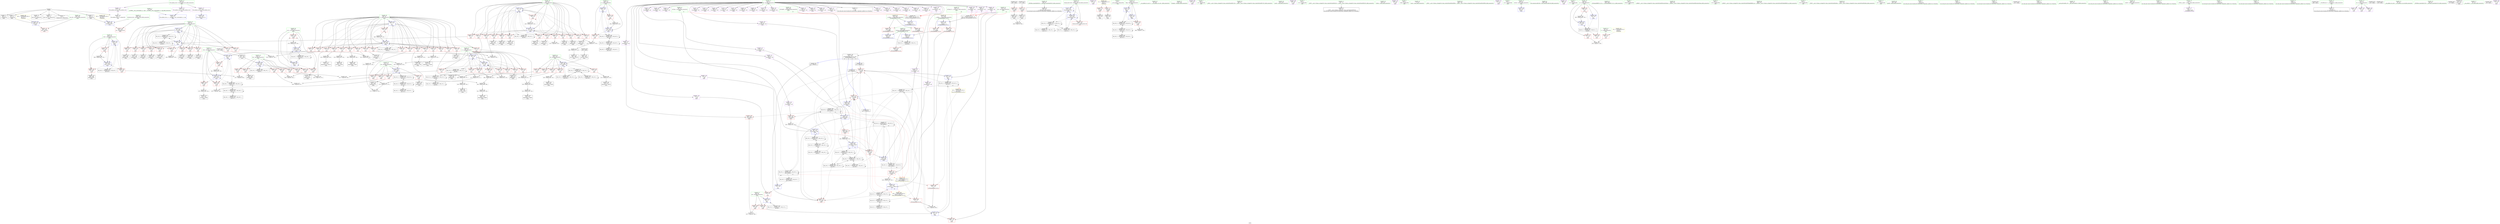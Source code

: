 digraph "SVFG" {
	label="SVFG";

	Node0x5625354bb9d0 [shape=record,color=grey,label="{NodeID: 0\nNullPtr}"];
	Node0x5625354bb9d0 -> Node0x562535669c40[style=solid];
	Node0x5625354bb9d0 -> Node0x562535669d40[style=solid];
	Node0x5625354bb9d0 -> Node0x562535669e10[style=solid];
	Node0x5625354bb9d0 -> Node0x562535669ee0[style=solid];
	Node0x5625354bb9d0 -> Node0x562535669fb0[style=solid];
	Node0x5625354bb9d0 -> Node0x56253566a080[style=solid];
	Node0x5625354bb9d0 -> Node0x562535677cf0[style=solid];
	Node0x562535683f00 [shape=record,color=grey,label="{NodeID: 443\n457 = cmp(455, 456, )\n}"];
	Node0x5625356774a0 [shape=record,color=red,label="{NodeID: 277\n475\<--474\n\<--call162\nmain\n}"];
	Node0x5625356774a0 -> Node0x562535679990[style=solid];
	Node0x56253566b250 [shape=record,color=red,label="{NodeID: 194\n210\<--90\n\<--i\nmain\n}"];
	Node0x56253566b250 -> Node0x56253566ab00[style=solid];
	Node0x562535668290 [shape=record,color=black,label="{NodeID: 111\n376\<--375\nconv101\<--\nmain\n}"];
	Node0x562535668290 -> Node0x562535683780[style=solid];
	Node0x56253562fd30 [shape=record,color=green,label="{NodeID: 28\n49\<--55\n_ZNSt8ios_base4InitD1Ev\<--_ZNSt8ios_base4InitD1Ev_field_insensitive\n}"];
	Node0x56253562fd30 -> Node0x56253566a350[style=solid];
	Node0x562535678bc0 [shape=record,color=blue,label="{NodeID: 305\n110\<--129\ncleanup.dest.slot\<--\nmain\n}"];
	Node0x562535678bc0 -> Node0x562535675de0[style=dashed];
	Node0x562535678bc0 -> Node0x562535678af0[style=dashed];
	Node0x562535678bc0 -> Node0x562535678bc0[style=dashed];
	Node0x562535678bc0 -> Node0x5625356980b0[style=dashed];
	Node0x562535678bc0 -> Node0x5625356ab9c0[style=dashed];
	Node0x56253566c910 [shape=record,color=red,label="{NodeID: 222\n442\<--92\n\<--j\nmain\n}"];
	Node0x56253566c910 -> Node0x562535682a00[style=solid];
	Node0x56253566e3c0 [shape=record,color=purple,label="{NodeID: 139\n238\<--8\narrayidx35\<--dp\nmain\n}"];
	Node0x562535668d00 [shape=record,color=green,label="{NodeID: 56\n126\<--127\nj152\<--j152_field_insensitive\nmain\n}"];
	Node0x562535668d00 -> Node0x562535676a10[style=solid];
	Node0x562535668d00 -> Node0x562535676ae0[style=solid];
	Node0x562535668d00 -> Node0x562535676bb0[style=solid];
	Node0x562535668d00 -> Node0x5625356798c0[style=solid];
	Node0x562535668d00 -> Node0x562535679a60[style=solid];
	Node0x5625356a39b0 [shape=record,color=black,label="{NodeID: 499\nMR_12V_2 = PHI(MR_12V_3, MR_12V_1, )\npts\{89 \}\n}"];
	Node0x5625356a39b0 -> Node0x562535678130[style=dashed];
	Node0x562535681680 [shape=record,color=grey,label="{NodeID: 416\n283 = Binary(282, 145, )\n}"];
	Node0x562535681680 -> Node0x562535667b40[style=solid];
	Node0x562535675eb0 [shape=record,color=red,label="{NodeID: 250\n356\<--112\n\<--ed\nmain\n}"];
	Node0x562535675eb0 -> Node0x562535683600[style=solid];
	Node0x56253566fa80 [shape=record,color=purple,label="{NodeID: 167\n132\<--21\n\<--.str.2\nmain\n}"];
	Node0x56253566a6f0 [shape=record,color=black,label="{NodeID: 84\n139\<--136\ncall1\<--\nmain\n}"];
	Node0x562535657e20 [shape=record,color=green,label="{NodeID: 1\n7\<--1\n__dso_handle\<--dummyObj\nGlob }"];
	Node0x562535684080 [shape=record,color=grey,label="{NodeID: 444\n398 = cmp(397, 129, )\n}"];
	Node0x562535677570 [shape=record,color=red,label="{NodeID: 278\n545\<--525\n\<--retval\n_ZSt3minIiERKT_S2_S2_\n}"];
	Node0x562535677570 -> Node0x56253566d930[style=solid];
	Node0x56253566b320 [shape=record,color=red,label="{NodeID: 195\n219\<--90\n\<--i\nmain\n}"];
	Node0x56253566b320 -> Node0x562535682b80[style=solid];
	Node0x562535668360 [shape=record,color=black,label="{NodeID: 112\n381\<--380\nconv104\<--sub103\nmain\n}"];
	Node0x56253562dcb0 [shape=record,color=green,label="{NodeID: 29\n62\<--63\n__cxx_global_var_init.1\<--__cxx_global_var_init.1_field_insensitive\n}"];
	Node0x562535678c90 [shape=record,color=blue,label="{NodeID: 306\n98\<--343\nr\<--inc\nmain\n}"];
	Node0x562535678c90 -> Node0x5625356751b0[style=dashed];
	Node0x562535678c90 -> Node0x562535675280[style=dashed];
	Node0x562535678c90 -> Node0x562535675350[style=dashed];
	Node0x562535678c90 -> Node0x562535675420[style=dashed];
	Node0x562535678c90 -> Node0x5625356754f0[style=dashed];
	Node0x562535678c90 -> Node0x5625356755c0[style=dashed];
	Node0x562535678c90 -> Node0x562535675690[style=dashed];
	Node0x562535678c90 -> Node0x562535675760[style=dashed];
	Node0x562535678c90 -> Node0x562535678c90[style=dashed];
	Node0x562535678c90 -> Node0x5625356971b0[style=dashed];
	Node0x562535678c90 -> Node0x5625356aaac0[style=dashed];
	Node0x56253566c9e0 [shape=record,color=red,label="{NodeID: 223\n191\<--94\n\<--k\nmain\n}"];
	Node0x56253566c9e0 -> Node0x562535684380[style=solid];
	Node0x56253566e490 [shape=record,color=purple,label="{NodeID: 140\n241\<--8\narrayidx37\<--dp\nmain\n}"];
	Node0x562535668dd0 [shape=record,color=green,label="{NodeID: 57\n134\<--135\nfreopen\<--freopen_field_insensitive\n}"];
	Node0x5625356a3eb0 [shape=record,color=black,label="{NodeID: 500\nMR_14V_2 = PHI(MR_14V_4, MR_14V_1, )\npts\{91 \}\n}"];
	Node0x5625356a3eb0 -> Node0x562535678200[style=dashed];
	Node0x562535681800 [shape=record,color=grey,label="{NodeID: 417\n370 = Binary(369, 145, )\n}"];
	Node0x562535681800 -> Node0x5625356681c0[style=solid];
	Node0x562535675f80 [shape=record,color=red,label="{NodeID: 251\n366\<--112\n\<--ed\nmain\n}"];
	Node0x562535675f80 -> Node0x562535683d80[style=solid];
	Node0x56253566fb50 [shape=record,color=purple,label="{NodeID: 168\n137\<--24\n\<--.str.3\nmain\n}"];
	Node0x56253566a7c0 [shape=record,color=black,label="{NodeID: 85\n158\<--155\nconv\<--call4\nmain\n}"];
	Node0x56253566a7c0 -> Node0x562535677f90[style=solid];
	Node0x56253565b060 [shape=record,color=green,label="{NodeID: 2\n19\<--1\n.str\<--dummyObj\nGlob }"];
	Node0x562535684200 [shape=record,color=grey,label="{NodeID: 445\n186 = cmp(184, 185, )\n}"];
	Node0x562535677640 [shape=record,color=red,label="{NodeID: 279\n535\<--527\n\<--__a.addr\n_ZSt3minIiERKT_S2_S2_\n}"];
	Node0x562535677640 -> Node0x562535677a50[style=solid];
	Node0x56253566b3f0 [shape=record,color=red,label="{NodeID: 196\n236\<--90\n\<--i\nmain\n}"];
	Node0x56253566b3f0 -> Node0x56253566afe0[style=solid];
	Node0x562535668430 [shape=record,color=black,label="{NodeID: 113\n384\<--383\nconv106\<--\nmain\n}"];
	Node0x562535668430 -> Node0x562535683780[style=solid];
	Node0x56253562ddb0 [shape=record,color=green,label="{NodeID: 30\n66\<--67\n_ZNSt7__cxx1112basic_stringIcSt11char_traitsIcESaIcEEC1Ev\<--_ZNSt7__cxx1112basic_stringIcSt11char_traitsIcESaIcEEC1Ev_field_insensitive\n}"];
	Node0x562535678d60 [shape=record,color=blue,label="{NodeID: 307\n112\<--354\ned\<--sub91\nmain\n}"];
	Node0x562535678d60 -> Node0x562535675eb0[style=dashed];
	Node0x562535678d60 -> Node0x562535675f80[style=dashed];
	Node0x562535678d60 -> Node0x562535676050[style=dashed];
	Node0x562535678d60 -> Node0x562535676120[style=dashed];
	Node0x562535678d60 -> Node0x5625356985b0[style=dashed];
	Node0x56253566cab0 [shape=record,color=red,label="{NodeID: 224\n202\<--94\n\<--k\nmain\n}"];
	Node0x56253566cab0 -> Node0x56253566aa30[style=solid];
	Node0x56253566e560 [shape=record,color=purple,label="{NodeID: 141\n244\<--8\narrayidx39\<--dp\nmain\n}"];
	Node0x56253566e560 -> Node0x562535678540[style=solid];
	Node0x562535668ed0 [shape=record,color=green,label="{NodeID: 58\n142\<--143\nscanf\<--scanf_field_insensitive\n}"];
	Node0x562535694fb0 [shape=record,color=black,label="{NodeID: 501\nMR_16V_2 = PHI(MR_16V_3, MR_16V_1, )\npts\{93 \}\n}"];
	Node0x562535694fb0 -> Node0x5625356782d0[style=dashed];
	Node0x562535694fb0 -> Node0x562535694fb0[style=dashed];
	Node0x562535681980 [shape=record,color=grey,label="{NodeID: 418\n420 = Binary(419, 145, )\n}"];
	Node0x562535681980 -> Node0x562535679310[style=solid];
	Node0x562535676050 [shape=record,color=red,label="{NodeID: 252\n400\<--112\n\<--ed\nmain\n}"];
	Node0x562535676050 -> Node0x562535668500[style=solid];
	Node0x56253566fc20 [shape=record,color=purple,label="{NodeID: 169\n138\<--26\n\<--.str.4\nmain\n}"];
	Node0x56253566a890 [shape=record,color=black,label="{NodeID: 86\n197\<--196\nidxprom\<--sub\nmain\n}"];
	Node0x562535629790 [shape=record,color=green,label="{NodeID: 3\n21\<--1\n.str.2\<--dummyObj\nGlob }"];
	Node0x562535684380 [shape=record,color=grey,label="{NodeID: 446\n193 = cmp(191, 192, )\n}"];
	Node0x562535677710 [shape=record,color=red,label="{NodeID: 280\n542\<--527\n\<--__a.addr\n_ZSt3minIiERKT_S2_S2_\n}"];
	Node0x562535677710 -> Node0x562535679f40[style=solid];
	Node0x56253566b4c0 [shape=record,color=red,label="{NodeID: 197\n246\<--90\n\<--i\nmain\n}"];
	Node0x56253566b4c0 -> Node0x562535678610[style=solid];
	Node0x562535668500 [shape=record,color=black,label="{NodeID: 114\n401\<--400\nidxprom115\<--\nmain\n}"];
	Node0x56253562deb0 [shape=record,color=green,label="{NodeID: 31\n70\<--74\n_ZNSt7__cxx1112basic_stringIcSt11char_traitsIcESaIcEED1Ev\<--_ZNSt7__cxx1112basic_stringIcSt11char_traitsIcESaIcEED1Ev_field_insensitive\n}"];
	Node0x56253562deb0 -> Node0x56253566a450[style=solid];
	Node0x562535678e30 [shape=record,color=blue,label="{NodeID: 308\n114\<--129\nflag\<--\nmain\n}"];
	Node0x562535678e30 -> Node0x5625356761f0[style=dashed];
	Node0x562535678e30 -> Node0x5625356790a0[style=dashed];
	Node0x562535678e30 -> Node0x562535698ab0[style=dashed];
	Node0x56253566cb80 [shape=record,color=red,label="{NodeID: 225\n216\<--94\n\<--k\nmain\n}"];
	Node0x56253566cb80 -> Node0x56253566aca0[style=solid];
	Node0x56253566e630 [shape=record,color=purple,label="{NodeID: 142\n281\<--8\narrayidx57\<--dp\nmain\n}"];
	Node0x562535668fd0 [shape=record,color=green,label="{NodeID: 59\n156\<--157\nstrlen\<--strlen_field_insensitive\n}"];
	Node0x5625356954b0 [shape=record,color=black,label="{NodeID: 502\nMR_18V_2 = PHI(MR_18V_3, MR_18V_1, )\npts\{95 \}\n}"];
	Node0x5625356954b0 -> Node0x5625356954b0[style=dashed];
	Node0x5625356954b0 -> Node0x5625356aa0c0[style=dashed];
	Node0x562535681b00 [shape=record,color=grey,label="{NodeID: 419\n272 = Binary(270, 271, )\n}"];
	Node0x562535681b00 -> Node0x562535681c80[style=solid];
	Node0x562535676120 [shape=record,color=red,label="{NodeID: 253\n424\<--112\n\<--ed\nmain\n}"];
	Node0x562535676120 -> Node0x56253566d450[style=solid];
	Node0x56253566fcf0 [shape=record,color=purple,label="{NodeID: 170\n140\<--29\n\<--.str.5\nmain\n}"];
	Node0x56253566a960 [shape=record,color=black,label="{NodeID: 87\n200\<--199\nidxprom15\<--\nmain\n}"];
	Node0x562535629c70 [shape=record,color=green,label="{NodeID: 4\n23\<--1\nstdin\<--dummyObj\nGlob }"];
	Node0x5625356777e0 [shape=record,color=red,label="{NodeID: 281\n533\<--529\n\<--__b.addr\n_ZSt3minIiERKT_S2_S2_\n}"];
	Node0x5625356777e0 -> Node0x562535677980[style=solid];
	Node0x56253566b590 [shape=record,color=red,label="{NodeID: 198\n253\<--90\n\<--i\nmain\n}"];
	Node0x56253566b590 -> Node0x562535680c00[style=solid];
	Node0x5625356685d0 [shape=record,color=black,label="{NodeID: 115\n404\<--403\nidxprom117\<--\nmain\n}"];
	Node0x56253562dfb0 [shape=record,color=green,label="{NodeID: 32\n77\<--78\nmain\<--main_field_insensitive\n}"];
	Node0x56253569c1b0 [shape=record,color=black,label="{NodeID: 475\nMR_26V_7 = PHI(MR_26V_9, MR_26V_5, )\npts\{105 \}\n}"];
	Node0x56253569c1b0 -> Node0x5625356773d0[style=dashed];
	Node0x56253569c1b0 -> Node0x5625356787b0[style=dashed];
	Node0x56253569c1b0 -> Node0x562535697bb0[style=dashed];
	Node0x56253569c1b0 -> Node0x56253569c1b0[style=dashed];
	Node0x56253569c1b0 -> Node0x5625356ab4c0[style=dashed];
	Node0x562535678f00 [shape=record,color=blue,label="{NodeID: 309\n116\<--361\nr94\<--\nmain\n}"];
	Node0x562535678f00 -> Node0x5625356762c0[style=dashed];
	Node0x562535678f00 -> Node0x562535676390[style=dashed];
	Node0x562535678f00 -> Node0x562535676460[style=dashed];
	Node0x562535678f00 -> Node0x562535679170[style=dashed];
	Node0x562535678f00 -> Node0x562535698fb0[style=dashed];
	Node0x56253566cc50 [shape=record,color=red,label="{NodeID: 226\n226\<--94\n\<--k\nmain\n}"];
	Node0x56253566cc50 -> Node0x56253566af10[style=solid];
	Node0x56253566e700 [shape=record,color=purple,label="{NodeID: 143\n285\<--8\narrayidx60\<--dp\nmain\n}"];
	Node0x5625356690d0 [shape=record,color=green,label="{NodeID: 60\n162\<--163\n_ZNSt7__cxx1112basic_stringIcSt11char_traitsIcESaIcEEaSEPKc\<--_ZNSt7__cxx1112basic_stringIcSt11char_traitsIcESaIcEEaSEPKc_field_insensitive\n}"];
	Node0x5625356955a0 [shape=record,color=black,label="{NodeID: 503\nMR_20V_2 = PHI(MR_20V_3, MR_20V_1, )\npts\{97 \}\n}"];
	Node0x5625356955a0 -> Node0x5625356774a0[style=dashed];
	Node0x5625356955a0 -> Node0x5625356955a0[style=dashed];
	Node0x5625356955a0 -> Node0x5625356aa5c0[style=dashed];
	Node0x562535681c80 [shape=record,color=grey,label="{NodeID: 420\n274 = Binary(272, 273, )\n}"];
	Node0x562535681c80 -> Node0x562535682e80[style=solid];
	Node0x5625356761f0 [shape=record,color=red,label="{NodeID: 254\n397\<--114\n\<--flag\nmain\n}"];
	Node0x5625356761f0 -> Node0x562535684080[style=solid];
	Node0x56253566fdc0 [shape=record,color=purple,label="{NodeID: 171\n151\<--31\n\<--.str.6\nmain\n}"];
	Node0x56253566aa30 [shape=record,color=black,label="{NodeID: 88\n203\<--202\nidxprom17\<--\nmain\n}"];
	Node0x562535629d00 [shape=record,color=green,label="{NodeID: 5\n24\<--1\n.str.3\<--dummyObj\nGlob }"];
	Node0x5625356778b0 [shape=record,color=red,label="{NodeID: 282\n539\<--529\n\<--__b.addr\n_ZSt3minIiERKT_S2_S2_\n}"];
	Node0x5625356778b0 -> Node0x562535679e70[style=solid];
	Node0x56253566b660 [shape=record,color=red,label="{NodeID: 199\n257\<--90\n\<--i\nmain\n}"];
	Node0x56253566b660 -> Node0x562535680f00[style=solid];
	Node0x56253566d110 [shape=record,color=black,label="{NodeID: 116\n407\<--406\nidxprom119\<--\nmain\n}"];
	Node0x562535666ab0 [shape=record,color=green,label="{NodeID: 33\n80\<--81\nretval\<--retval_field_insensitive\nmain\n}"];
	Node0x562535666ab0 -> Node0x562535677df0[style=solid];
	Node0x562535678fd0 [shape=record,color=blue,label="{NodeID: 310\n118\<--129\np\<--\nmain\n}"];
	Node0x562535678fd0 -> Node0x562535676530[style=dashed];
	Node0x562535678fd0 -> Node0x562535676600[style=dashed];
	Node0x562535678fd0 -> Node0x562535679240[style=dashed];
	Node0x562535678fd0 -> Node0x5625356994b0[style=dashed];
	Node0x56253566cd20 [shape=record,color=red,label="{NodeID: 227\n242\<--94\n\<--k\nmain\n}"];
	Node0x56253566cd20 -> Node0x562535667730[style=solid];
	Node0x56253566e7d0 [shape=record,color=purple,label="{NodeID: 144\n293\<--8\narrayidx65\<--dp\nmain\n|{<s0>15}}"];
	Node0x56253566e7d0:s0 -> Node0x5625356d8b90[style=solid,color=red];
	Node0x5625356691d0 [shape=record,color=green,label="{NodeID: 61\n168\<--169\nllvm.memset.p0i8.i64\<--llvm.memset.p0i8.i64_field_insensitive\n}"];
	Node0x562535695690 [shape=record,color=black,label="{NodeID: 504\nMR_22V_2 = PHI(MR_22V_3, MR_22V_1, )\npts\{99 \}\n}"];
	Node0x562535695690 -> Node0x562535695690[style=dashed];
	Node0x562535695690 -> Node0x5625356aaac0[style=dashed];
	Node0x562535681e00 [shape=record,color=grey,label="{NodeID: 421\n318 = Binary(316, 317, )\n}"];
	Node0x562535681e00 -> Node0x562535682100[style=solid];
	Node0x5625356762c0 [shape=record,color=red,label="{NodeID: 255\n365\<--116\n\<--r94\nmain\n}"];
	Node0x5625356762c0 -> Node0x562535683d80[style=solid];
	Node0x56253566fe90 [shape=record,color=purple,label="{NodeID: 172\n489\<--33\n\<--.str.7\nmain\n}"];
	Node0x56253566ab00 [shape=record,color=black,label="{NodeID: 89\n211\<--210\nidxprom20\<--\nmain\n}"];
	Node0x56253562e9d0 [shape=record,color=green,label="{NodeID: 6\n26\<--1\n.str.4\<--dummyObj\nGlob }"];
	Node0x562535677980 [shape=record,color=red,label="{NodeID: 283\n534\<--533\n\<--\n_ZSt3minIiERKT_S2_S2_\n}"];
	Node0x562535677980 -> Node0x562535683480[style=solid];
	Node0x56253566b730 [shape=record,color=red,label="{NodeID: 200\n273\<--90\n\<--i\nmain\n}"];
	Node0x56253566b730 -> Node0x562535681c80[style=solid];
	Node0x56253566d1e0 [shape=record,color=black,label="{NodeID: 117\n411\<--410\nidxprom123\<--sub122\nmain\n}"];
	Node0x562535666b40 [shape=record,color=green,label="{NodeID: 34\n82\<--83\nT\<--T_field_insensitive\nmain\n}"];
	Node0x562535666b40 -> Node0x562535670400[style=solid];
	Node0x56253569cbb0 [shape=record,color=black,label="{NodeID: 477\nMR_50V_9 = PHI(MR_50V_11, MR_50V_8, )\npts\{120000 \}\n|{|<s5>15}}"];
	Node0x56253569cbb0 -> Node0x562535676fc0[style=dashed];
	Node0x56253569cbb0 -> Node0x562535677090[style=dashed];
	Node0x56253569cbb0 -> Node0x562535678880[style=dashed];
	Node0x56253569cbb0 -> Node0x5625356962b0[style=dashed];
	Node0x56253569cbb0 -> Node0x56253569cbb0[style=dashed];
	Node0x56253569cbb0:s5 -> Node0x5625356b68b0[style=dashed,color=red];
	Node0x5625356790a0 [shape=record,color=blue,label="{NodeID: 311\n114\<--145\nflag\<--\nmain\n}"];
	Node0x5625356790a0 -> Node0x5625356761f0[style=dashed];
	Node0x5625356790a0 -> Node0x562535698ab0[style=dashed];
	Node0x56253566cdf0 [shape=record,color=red,label="{NodeID: 228\n301\<--94\n\<--k\nmain\n}"];
	Node0x56253566cdf0 -> Node0x562535667e80[style=solid];
	Node0x56253566e8a0 [shape=record,color=purple,label="{NodeID: 145\n297\<--8\narrayidx69\<--dp\nmain\n}"];
	Node0x5625356692d0 [shape=record,color=green,label="{NodeID: 62\n233\<--234\n_ZSt3minIiERKT_S2_S2_\<--_ZSt3minIiERKT_S2_S2__field_insensitive\n}"];
	Node0x5625356a5ff0 [shape=record,color=black,label="{NodeID: 505\nMR_24V_2 = PHI(MR_24V_3, MR_24V_1, )\npts\{103 \}\n}"];
	Node0x5625356a5ff0 -> Node0x5625356a5ff0[style=dashed];
	Node0x5625356a5ff0 -> Node0x5625356aafc0[style=dashed];
	Node0x562535681f80 [shape=record,color=grey,label="{NodeID: 422\n321 = Binary(320, 145, )\n}"];
	Node0x562535681f80 -> Node0x5625356680f0[style=solid];
	Node0x562535676390 [shape=record,color=red,label="{NodeID: 256\n369\<--116\n\<--r94\nmain\n}"];
	Node0x562535676390 -> Node0x562535681800[style=solid];
	Node0x56253566ff60 [shape=record,color=purple,label="{NodeID: 173\n571\<--35\nllvm.global_ctors_0\<--llvm.global_ctors\nGlob }"];
	Node0x56253566ff60 -> Node0x562535677b20[style=solid];
	Node0x56253566abd0 [shape=record,color=black,label="{NodeID: 90\n214\<--213\nidxprom22\<--\nmain\n}"];
	Node0x56253562ea60 [shape=record,color=green,label="{NodeID: 7\n28\<--1\nstdout\<--dummyObj\nGlob }"];
	Node0x562535677a50 [shape=record,color=red,label="{NodeID: 284\n536\<--535\n\<--\n_ZSt3minIiERKT_S2_S2_\n}"];
	Node0x562535677a50 -> Node0x562535683480[style=solid];
	Node0x56253566b800 [shape=record,color=red,label="{NodeID: 201\n275\<--90\n\<--i\nmain\n}"];
	Node0x56253566b800 -> Node0x562535671e80[style=solid];
	Node0x56253566d2b0 [shape=record,color=black,label="{NodeID: 118\n414\<--413\nidxprom125\<--\nmain\n}"];
	Node0x562535666bd0 [shape=record,color=green,label="{NodeID: 35\n84\<--85\nii\<--ii_field_insensitive\nmain\n}"];
	Node0x562535666bd0 -> Node0x5625356704d0[style=solid];
	Node0x562535666bd0 -> Node0x5625356705a0[style=solid];
	Node0x562535666bd0 -> Node0x562535670670[style=solid];
	Node0x562535666bd0 -> Node0x562535677ec0[style=solid];
	Node0x562535666bd0 -> Node0x562535679c00[style=solid];
	Node0x562535679170 [shape=record,color=blue,label="{NodeID: 312\n116\<--391\nr94\<--inc111\nmain\n}"];
	Node0x562535679170 -> Node0x5625356762c0[style=dashed];
	Node0x562535679170 -> Node0x562535676390[style=dashed];
	Node0x562535679170 -> Node0x562535676460[style=dashed];
	Node0x562535679170 -> Node0x562535679170[style=dashed];
	Node0x562535679170 -> Node0x562535698fb0[style=dashed];
	Node0x56253566cec0 [shape=record,color=red,label="{NodeID: 229\n351\<--94\n\<--k\nmain\n}"];
	Node0x56253566cec0 -> Node0x562535680ac0[style=solid];
	Node0x56253566e970 [shape=record,color=purple,label="{NodeID: 146\n300\<--8\narrayidx71\<--dp\nmain\n}"];
	Node0x5625356693d0 [shape=record,color=green,label="{NodeID: 63\n262\<--263\n_ZNKSt7__cxx1112basic_stringIcSt11char_traitsIcESaIcEE6substrEmm\<--_ZNKSt7__cxx1112basic_stringIcSt11char_traitsIcESaIcEE6substrEmm_field_insensitive\n}"];
	Node0x5625356a64c0 [shape=record,color=black,label="{NodeID: 506\nMR_26V_2 = PHI(MR_26V_3, MR_26V_1, )\npts\{105 \}\n}"];
	Node0x5625356a64c0 -> Node0x5625356774a0[style=dashed];
	Node0x5625356a64c0 -> Node0x5625356a64c0[style=dashed];
	Node0x5625356a64c0 -> Node0x5625356ab4c0[style=dashed];
	Node0x562535682100 [shape=record,color=grey,label="{NodeID: 423\n320 = Binary(318, 319, )\n}"];
	Node0x562535682100 -> Node0x562535681f80[style=solid];
	Node0x562535676460 [shape=record,color=red,label="{NodeID: 257\n390\<--116\n\<--r94\nmain\n}"];
	Node0x562535676460 -> Node0x562535682580[style=solid];
	Node0x562535670060 [shape=record,color=purple,label="{NodeID: 174\n572\<--35\nllvm.global_ctors_1\<--llvm.global_ctors\nGlob }"];
	Node0x562535670060 -> Node0x562535677bf0[style=solid];
	Node0x56253566aca0 [shape=record,color=black,label="{NodeID: 91\n217\<--216\nidxprom24\<--\nmain\n}"];
	Node0x56253562eaf0 [shape=record,color=green,label="{NodeID: 8\n29\<--1\n.str.5\<--dummyObj\nGlob }"];
	Node0x562535677b20 [shape=record,color=blue,label="{NodeID: 285\n571\<--36\nllvm.global_ctors_0\<--\nGlob }"];
	Node0x56253566b8d0 [shape=record,color=red,label="{NodeID: 202\n289\<--90\n\<--i\nmain\n}"];
	Node0x56253566b8d0 -> Node0x562535672300[style=solid];
	Node0x56253566d380 [shape=record,color=black,label="{NodeID: 119\n417\<--416\nidxprom127\<--\nmain\n}"];
	Node0x562535666ca0 [shape=record,color=green,label="{NodeID: 36\n86\<--87\nlen\<--len_field_insensitive\nmain\n}"];
	Node0x562535666ca0 -> Node0x562535670740[style=solid];
	Node0x562535666ca0 -> Node0x562535670810[style=solid];
	Node0x562535666ca0 -> Node0x5625356708e0[style=solid];
	Node0x562535666ca0 -> Node0x5625356709b0[style=solid];
	Node0x562535666ca0 -> Node0x562535670a80[style=solid];
	Node0x562535666ca0 -> Node0x562535670b50[style=solid];
	Node0x562535666ca0 -> Node0x562535677f90[style=solid];
	Node0x562535679240 [shape=record,color=blue,label="{NodeID: 313\n118\<--394\np\<--inc112\nmain\n}"];
	Node0x562535679240 -> Node0x562535676530[style=dashed];
	Node0x562535679240 -> Node0x562535676600[style=dashed];
	Node0x562535679240 -> Node0x562535679240[style=dashed];
	Node0x562535679240 -> Node0x5625356994b0[style=dashed];
	Node0x56253566cf90 [shape=record,color=red,label="{NodeID: 230\n406\<--94\n\<--k\nmain\n}"];
	Node0x56253566cf90 -> Node0x56253566d110[style=solid];
	Node0x56253566ea40 [shape=record,color=purple,label="{NodeID: 147\n303\<--8\narrayidx73\<--dp\nmain\n}"];
	Node0x56253566ea40 -> Node0x562535676fc0[style=solid];
	Node0x5625356694d0 [shape=record,color=green,label="{NodeID: 64\n266\<--267\n_ZNKSt7__cxx1112basic_stringIcSt11char_traitsIcESaIcEE4findERKS4_m\<--_ZNKSt7__cxx1112basic_stringIcSt11char_traitsIcESaIcEE4findERKS4_m_field_insensitive\n}"];
	Node0x5625356a69c0 [shape=record,color=black,label="{NodeID: 507\nMR_32V_2 = PHI(MR_32V_3, MR_32V_1, )\npts\{111 \}\n}"];
	Node0x5625356a69c0 -> Node0x5625356a69c0[style=dashed];
	Node0x5625356a69c0 -> Node0x5625356ab9c0[style=dashed];
	Node0x562535682280 [shape=record,color=grey,label="{NodeID: 424\n394 = Binary(393, 145, )\n}"];
	Node0x562535682280 -> Node0x562535679240[style=solid];
	Node0x562535676530 [shape=record,color=red,label="{NodeID: 258\n378\<--118\n\<--p\nmain\n}"];
	Node0x562535676530 -> Node0x562535681200[style=solid];
	Node0x562535670160 [shape=record,color=purple,label="{NodeID: 175\n573\<--35\nllvm.global_ctors_2\<--llvm.global_ctors\nGlob }"];
	Node0x562535670160 -> Node0x562535677cf0[style=solid];
	Node0x56253566ad70 [shape=record,color=black,label="{NodeID: 92\n221\<--220\nidxprom27\<--sub26\nmain\n}"];
	Node0x56253562d620 [shape=record,color=green,label="{NodeID: 9\n31\<--1\n.str.6\<--dummyObj\nGlob }"];
	Node0x562535677bf0 [shape=record,color=blue,label="{NodeID: 286\n572\<--37\nllvm.global_ctors_1\<--_GLOBAL__sub_I_lastonephy_0_1.cpp\nGlob }"];
	Node0x56253566b9a0 [shape=record,color=red,label="{NodeID: 203\n294\<--90\n\<--i\nmain\n}"];
	Node0x56253566b9a0 -> Node0x562535672780[style=solid];
	Node0x56253566d450 [shape=record,color=black,label="{NodeID: 120\n425\<--424\nidxprom131\<--\nmain\n}"];
	Node0x562535666d70 [shape=record,color=green,label="{NodeID: 37\n88\<--89\ninf\<--inf_field_insensitive\nmain\n}"];
	Node0x562535666d70 -> Node0x562535670c20[style=solid];
	Node0x562535666d70 -> Node0x562535670cf0[style=solid];
	Node0x562535666d70 -> Node0x562535678130[style=solid];
	Node0x562535671e80 [shape=record,color=grey,label="{NodeID: 397\n276 = Binary(275, 145, )\n}"];
	Node0x562535671e80 -> Node0x562535682e80[style=solid];
	Node0x562535679310 [shape=record,color=blue,label="{NodeID: 314\n120\<--420\nref.tmp121\<--add129\nmain\n|{|<s2>20}}"];
	Node0x562535679310 -> Node0x5625356773d0[style=dashed];
	Node0x562535679310 -> Node0x5625356999b0[style=dashed];
	Node0x562535679310:s2 -> Node0x5625356b6990[style=dashed,color=red];
	Node0x562535674f80 [shape=record,color=red,label="{NodeID: 231\n416\<--94\n\<--k\nmain\n}"];
	Node0x562535674f80 -> Node0x56253566d380[style=solid];
	Node0x56253566eb10 [shape=record,color=purple,label="{NodeID: 148\n311\<--8\narrayidx77\<--dp\nmain\n}"];
	Node0x5625356695d0 [shape=record,color=green,label="{NodeID: 65\n373\<--374\n_ZNSt7__cxx1112basic_stringIcSt11char_traitsIcESaIcEEixEm\<--_ZNSt7__cxx1112basic_stringIcSt11char_traitsIcESaIcEEixEm_field_insensitive\n}"];
	Node0x5625356a6ec0 [shape=record,color=black,label="{NodeID: 508\nMR_34V_2 = PHI(MR_34V_3, MR_34V_1, )\npts\{113 \}\n}"];
	Node0x5625356a6ec0 -> Node0x5625356a6ec0[style=dashed];
	Node0x5625356a6ec0 -> Node0x5625356abec0[style=dashed];
	Node0x562535682400 [shape=record,color=grey,label="{NodeID: 425\n196 = Binary(195, 145, )\n}"];
	Node0x562535682400 -> Node0x56253566a890[style=solid];
	Node0x562535676600 [shape=record,color=red,label="{NodeID: 259\n393\<--118\n\<--p\nmain\n}"];
	Node0x562535676600 -> Node0x562535682280[style=solid];
	Node0x562535670260 [shape=record,color=red,label="{NodeID: 176\n130\<--23\n\<--stdin\nmain\n}"];
	Node0x562535670260 -> Node0x56253566a620[style=solid];
	Node0x56253566ae40 [shape=record,color=black,label="{NodeID: 93\n224\<--223\nidxprom29\<--\nmain\n}"];
	Node0x56253562d6b0 [shape=record,color=green,label="{NodeID: 10\n33\<--1\n.str.7\<--dummyObj\nGlob }"];
	Node0x562535677cf0 [shape=record,color=blue, style = dotted,label="{NodeID: 287\n573\<--3\nllvm.global_ctors_2\<--dummyVal\nGlob }"];
	Node0x56253566ba70 [shape=record,color=red,label="{NodeID: 204\n319\<--90\n\<--i\nmain\n}"];
	Node0x56253566ba70 -> Node0x562535682100[style=solid];
	Node0x56253566d520 [shape=record,color=black,label="{NodeID: 121\n428\<--427\nidxprom133\<--\nmain\n}"];
	Node0x562535666e40 [shape=record,color=green,label="{NodeID: 38\n90\<--91\ni\<--i_field_insensitive\nmain\n}"];
	Node0x562535666e40 -> Node0x562535670dc0[style=solid];
	Node0x562535666e40 -> Node0x562535670e90[style=solid];
	Node0x562535666e40 -> Node0x56253566b0b0[style=solid];
	Node0x562535666e40 -> Node0x56253566b180[style=solid];
	Node0x562535666e40 -> Node0x56253566b250[style=solid];
	Node0x562535666e40 -> Node0x56253566b320[style=solid];
	Node0x562535666e40 -> Node0x56253566b3f0[style=solid];
	Node0x562535666e40 -> Node0x56253566b4c0[style=solid];
	Node0x562535666e40 -> Node0x56253566b590[style=solid];
	Node0x562535666e40 -> Node0x56253566b660[style=solid];
	Node0x562535666e40 -> Node0x56253566b730[style=solid];
	Node0x562535666e40 -> Node0x56253566b800[style=solid];
	Node0x562535666e40 -> Node0x56253566b8d0[style=solid];
	Node0x562535666e40 -> Node0x56253566b9a0[style=solid];
	Node0x562535666e40 -> Node0x56253566ba70[style=solid];
	Node0x562535666e40 -> Node0x56253566bb40[style=solid];
	Node0x562535666e40 -> Node0x56253566bc10[style=solid];
	Node0x562535666e40 -> Node0x56253566bce0[style=solid];
	Node0x562535666e40 -> Node0x56253566bdb0[style=solid];
	Node0x562535666e40 -> Node0x562535678200[style=solid];
	Node0x562535666e40 -> Node0x562535679650[style=solid];
	Node0x5625356b5b60 [shape=record,color=yellow,style=double,label="{NodeID: 564\n28V_1 = ENCHI(MR_28V_0)\npts\{107 \}\nFun[main]}"];
	Node0x5625356b5b60 -> Node0x562535678950[style=dashed];
	Node0x562535672000 [shape=record,color=grey,label="{NodeID: 398\n313 = Binary(312, 145, )\n}"];
	Node0x562535672000 -> Node0x562535668020[style=solid];
	Node0x5625356793e0 [shape=record,color=blue,label="{NodeID: 315\n432\<--423\narrayidx136\<--\nmain\n}"];
	Node0x5625356793e0 -> Node0x562535699eb0[style=dashed];
	Node0x562535675010 [shape=record,color=red,label="{NodeID: 232\n430\<--94\n\<--k\nmain\n}"];
	Node0x562535675010 -> Node0x56253566d5f0[style=solid];
	Node0x56253566ebe0 [shape=record,color=purple,label="{NodeID: 149\n315\<--8\narrayidx80\<--dp\nmain\n}"];
	Node0x5625356696d0 [shape=record,color=green,label="{NodeID: 66\n491\<--492\nprintf\<--printf_field_insensitive\n}"];
	Node0x5625356a73c0 [shape=record,color=black,label="{NodeID: 509\nMR_36V_2 = PHI(MR_36V_3, MR_36V_1, )\npts\{115 \}\n}"];
	Node0x5625356a73c0 -> Node0x5625356a73c0[style=dashed];
	Node0x5625356a73c0 -> Node0x5625356ac3c0[style=dashed];
	Node0x562535682580 [shape=record,color=grey,label="{NodeID: 426\n391 = Binary(390, 145, )\n}"];
	Node0x562535682580 -> Node0x562535679170[style=solid];
	Node0x5625356766d0 [shape=record,color=red,label="{NodeID: 260\n488\<--122\n\<--ans\nmain\n}"];
	Node0x562535670330 [shape=record,color=red,label="{NodeID: 177\n136\<--28\n\<--stdout\nmain\n}"];
	Node0x562535670330 -> Node0x56253566a6f0[style=solid];
	Node0x56253566af10 [shape=record,color=black,label="{NodeID: 94\n227\<--226\nidxprom31\<--\nmain\n}"];
	Node0x56253562d740 [shape=record,color=green,label="{NodeID: 11\n36\<--1\n\<--dummyObj\nCan only get source location for instruction, argument, global var or function.}"];
	Node0x562535677df0 [shape=record,color=blue,label="{NodeID: 288\n80\<--129\nretval\<--\nmain\n}"];
	Node0x56253566bb40 [shape=record,color=red,label="{NodeID: 205\n350\<--90\n\<--i\nmain\n}"];
	Node0x56253566bb40 -> Node0x562535680ac0[style=solid];
	Node0x56253566d5f0 [shape=record,color=black,label="{NodeID: 122\n431\<--430\nidxprom135\<--\nmain\n}"];
	Node0x562535666f10 [shape=record,color=green,label="{NodeID: 39\n92\<--93\nj\<--j_field_insensitive\nmain\n}"];
	Node0x562535666f10 -> Node0x56253566be80[style=solid];
	Node0x562535666f10 -> Node0x56253566bf50[style=solid];
	Node0x562535666f10 -> Node0x56253566c020[style=solid];
	Node0x562535666f10 -> Node0x56253566c0f0[style=solid];
	Node0x562535666f10 -> Node0x56253566c1c0[style=solid];
	Node0x562535666f10 -> Node0x56253566c290[style=solid];
	Node0x562535666f10 -> Node0x56253566c360[style=solid];
	Node0x562535666f10 -> Node0x56253566c430[style=solid];
	Node0x562535666f10 -> Node0x56253566c500[style=solid];
	Node0x562535666f10 -> Node0x56253566c5d0[style=solid];
	Node0x562535666f10 -> Node0x56253566c6a0[style=solid];
	Node0x562535666f10 -> Node0x56253566c770[style=solid];
	Node0x562535666f10 -> Node0x56253566c840[style=solid];
	Node0x562535666f10 -> Node0x56253566c910[style=solid];
	Node0x562535666f10 -> Node0x5625356782d0[style=solid];
	Node0x562535666f10 -> Node0x562535679580[style=solid];
	Node0x5625356b5c40 [shape=record,color=yellow,style=double,label="{NodeID: 565\n30V_1 = ENCHI(MR_30V_0)\npts\{109 \}\nFun[main]}"];
	Node0x5625356b5c40 -> Node0x562535678a20[style=dashed];
	Node0x562535672180 [shape=record,color=grey,label="{NodeID: 399\n495 = Binary(494, 145, )\n}"];
	Node0x562535672180 -> Node0x562535679c00[style=solid];
	Node0x5625356794b0 [shape=record,color=blue,label="{NodeID: 316\n94\<--438\nk\<--inc140\nmain\n}"];
	Node0x5625356794b0 -> Node0x56253566c9e0[style=dashed];
	Node0x5625356794b0 -> Node0x56253566cab0[style=dashed];
	Node0x5625356794b0 -> Node0x56253566cb80[style=dashed];
	Node0x5625356794b0 -> Node0x56253566cc50[style=dashed];
	Node0x5625356794b0 -> Node0x56253566cd20[style=dashed];
	Node0x5625356794b0 -> Node0x56253566cdf0[style=dashed];
	Node0x5625356794b0 -> Node0x56253566cec0[style=dashed];
	Node0x5625356794b0 -> Node0x56253566cf90[style=dashed];
	Node0x5625356794b0 -> Node0x562535674f80[style=dashed];
	Node0x5625356794b0 -> Node0x562535675010[style=dashed];
	Node0x5625356794b0 -> Node0x5625356750e0[style=dashed];
	Node0x5625356794b0 -> Node0x5625356794b0[style=dashed];
	Node0x5625356794b0 -> Node0x5625356aa0c0[style=dashed];
	Node0x5625356750e0 [shape=record,color=red,label="{NodeID: 233\n437\<--94\n\<--k\nmain\n}"];
	Node0x5625356750e0 -> Node0x562535682d00[style=solid];
	Node0x56253566ecb0 [shape=record,color=purple,label="{NodeID: 150\n323\<--8\narrayidx85\<--dp\nmain\n}"];
	Node0x56253566ecb0 -> Node0x562535678880[style=solid];
	Node0x5625356697d0 [shape=record,color=green,label="{NodeID: 67\n525\<--526\nretval\<--retval_field_insensitive\n_ZSt3minIiERKT_S2_S2_\n}"];
	Node0x5625356697d0 -> Node0x562535677570[style=solid];
	Node0x5625356697d0 -> Node0x562535679e70[style=solid];
	Node0x5625356697d0 -> Node0x562535679f40[style=solid];
	Node0x5625356a78c0 [shape=record,color=black,label="{NodeID: 510\nMR_38V_2 = PHI(MR_38V_3, MR_38V_1, )\npts\{117 \}\n}"];
	Node0x5625356a78c0 -> Node0x5625356b31c0[style=dashed];
	Node0x562535682700 [shape=record,color=grey,label="{NodeID: 427\n230 = Binary(229, 145, )\n}"];
	Node0x562535682700 -> Node0x562535678470[style=solid];
	Node0x5625356767a0 [shape=record,color=red,label="{NodeID: 261\n455\<--124\n\<--i148\nmain\n}"];
	Node0x5625356767a0 -> Node0x562535683f00[style=solid];
	Node0x562535670400 [shape=record,color=red,label="{NodeID: 178\n148\<--82\n\<--T\nmain\n}"];
	Node0x562535670400 -> Node0x562535683000[style=solid];
	Node0x56253566afe0 [shape=record,color=black,label="{NodeID: 95\n237\<--236\nidxprom34\<--\nmain\n}"];
	Node0x56253562e310 [shape=record,color=green,label="{NodeID: 12\n129\<--1\n\<--dummyObj\nCan only get source location for instruction, argument, global var or function.}"];
	Node0x5625356d7fe0 [shape=record,color=black,label="{NodeID: 621\n307 = PHI(522, )\n}"];
	Node0x5625356d7fe0 -> Node0x562535677090[style=solid];
	Node0x562535677ec0 [shape=record,color=blue,label="{NodeID: 289\n84\<--145\nii\<--\nmain\n}"];
	Node0x562535677ec0 -> Node0x5625356a2fb0[style=dashed];
	Node0x56253566bc10 [shape=record,color=red,label="{NodeID: 206\n361\<--90\n\<--i\nmain\n}"];
	Node0x56253566bc10 -> Node0x562535678f00[style=solid];
	Node0x56253566d6c0 [shape=record,color=black,label="{NodeID: 123\n466\<--465\nidxprom156\<--\nmain\n}"];
	Node0x562535666fe0 [shape=record,color=green,label="{NodeID: 40\n94\<--95\nk\<--k_field_insensitive\nmain\n}"];
	Node0x562535666fe0 -> Node0x56253566c9e0[style=solid];
	Node0x562535666fe0 -> Node0x56253566cab0[style=solid];
	Node0x562535666fe0 -> Node0x56253566cb80[style=solid];
	Node0x562535666fe0 -> Node0x56253566cc50[style=solid];
	Node0x562535666fe0 -> Node0x56253566cd20[style=solid];
	Node0x562535666fe0 -> Node0x56253566cdf0[style=solid];
	Node0x562535666fe0 -> Node0x56253566cec0[style=solid];
	Node0x562535666fe0 -> Node0x56253566cf90[style=solid];
	Node0x562535666fe0 -> Node0x562535674f80[style=solid];
	Node0x562535666fe0 -> Node0x562535675010[style=solid];
	Node0x562535666fe0 -> Node0x5625356750e0[style=solid];
	Node0x562535666fe0 -> Node0x5625356783a0[style=solid];
	Node0x562535666fe0 -> Node0x5625356794b0[style=solid];
	Node0x56253569e9b0 [shape=record,color=black,label="{NodeID: 483\nMR_53V_3 = PHI(MR_53V_4, MR_53V_2, )\npts\{526 \}\n}"];
	Node0x56253569e9b0 -> Node0x562535677570[style=dashed];
	Node0x562535672300 [shape=record,color=grey,label="{NodeID: 400\n290 = Binary(288, 289, )\n}"];
	Node0x562535672300 -> Node0x562535672480[style=solid];
	Node0x562535679580 [shape=record,color=blue,label="{NodeID: 317\n92\<--443\nj\<--inc143\nmain\n}"];
	Node0x562535679580 -> Node0x56253566be80[style=dashed];
	Node0x562535679580 -> Node0x56253566bf50[style=dashed];
	Node0x562535679580 -> Node0x56253566c020[style=dashed];
	Node0x562535679580 -> Node0x56253566c0f0[style=dashed];
	Node0x562535679580 -> Node0x56253566c1c0[style=dashed];
	Node0x562535679580 -> Node0x56253566c290[style=dashed];
	Node0x562535679580 -> Node0x56253566c360[style=dashed];
	Node0x562535679580 -> Node0x56253566c430[style=dashed];
	Node0x562535679580 -> Node0x56253566c500[style=dashed];
	Node0x562535679580 -> Node0x56253566c5d0[style=dashed];
	Node0x562535679580 -> Node0x56253566c6a0[style=dashed];
	Node0x562535679580 -> Node0x56253566c770[style=dashed];
	Node0x562535679580 -> Node0x56253566c840[style=dashed];
	Node0x562535679580 -> Node0x56253566c910[style=dashed];
	Node0x562535679580 -> Node0x5625356782d0[style=dashed];
	Node0x562535679580 -> Node0x562535679580[style=dashed];
	Node0x562535679580 -> Node0x562535694fb0[style=dashed];
	Node0x5625356751b0 [shape=record,color=red,label="{NodeID: 234\n249\<--98\n\<--r\nmain\n}"];
	Node0x5625356751b0 -> Node0x562535683a80[style=solid];
	Node0x56253566ed80 [shape=record,color=purple,label="{NodeID: 151\n402\<--8\narrayidx116\<--dp\nmain\n}"];
	Node0x5625356698a0 [shape=record,color=green,label="{NodeID: 68\n527\<--528\n__a.addr\<--__a.addr_field_insensitive\n_ZSt3minIiERKT_S2_S2_\n}"];
	Node0x5625356698a0 -> Node0x562535677640[style=solid];
	Node0x5625356698a0 -> Node0x562535677710[style=solid];
	Node0x5625356698a0 -> Node0x562535679cd0[style=solid];
	Node0x5625356a7dc0 [shape=record,color=black,label="{NodeID: 511\nMR_40V_2 = PHI(MR_40V_3, MR_40V_1, )\npts\{119 \}\n}"];
	Node0x5625356a7dc0 -> Node0x5625356b36c0[style=dashed];
	Node0x562535682880 [shape=record,color=grey,label="{NodeID: 428\n448 = Binary(447, 145, )\n}"];
	Node0x562535682880 -> Node0x562535679650[style=solid];
	Node0x562535676870 [shape=record,color=red,label="{NodeID: 262\n468\<--124\n\<--i148\nmain\n}"];
	Node0x562535676870 -> Node0x56253566d790[style=solid];
	Node0x5625356704d0 [shape=record,color=red,label="{NodeID: 179\n147\<--84\n\<--ii\nmain\n}"];
	Node0x5625356704d0 -> Node0x562535683000[style=solid];
	Node0x562535667660 [shape=record,color=black,label="{NodeID: 96\n240\<--239\nidxprom36\<--\nmain\n}"];
	Node0x56253562e3e0 [shape=record,color=green,label="{NodeID: 13\n145\<--1\n\<--dummyObj\nCan only get source location for instruction, argument, global var or function.}"];
	Node0x5625356d81d0 [shape=record,color=black,label="{NodeID: 622\n161 = PHI()\n}"];
	Node0x5625356962b0 [shape=record,color=black,label="{NodeID: 456\nMR_50V_12 = PHI(MR_50V_11, MR_50V_9, )\npts\{120000 \}\n|{|<s5>20}}"];
	Node0x5625356962b0 -> Node0x562535677300[style=dashed];
	Node0x5625356962b0 -> Node0x5625356773d0[style=dashed];
	Node0x5625356962b0 -> Node0x5625356793e0[style=dashed];
	Node0x5625356962b0 -> Node0x562535699eb0[style=dashed];
	Node0x5625356962b0 -> Node0x5625356b40c0[style=dashed];
	Node0x5625356962b0:s5 -> Node0x5625356b68b0[style=dashed,color=red];
	Node0x562535677f90 [shape=record,color=blue,label="{NodeID: 290\n86\<--158\nlen\<--conv\nmain\n}"];
	Node0x562535677f90 -> Node0x562535670740[style=dashed];
	Node0x562535677f90 -> Node0x562535670810[style=dashed];
	Node0x562535677f90 -> Node0x5625356708e0[style=dashed];
	Node0x562535677f90 -> Node0x5625356709b0[style=dashed];
	Node0x562535677f90 -> Node0x562535670a80[style=dashed];
	Node0x562535677f90 -> Node0x562535670b50[style=dashed];
	Node0x562535677f90 -> Node0x5625356a34b0[style=dashed];
	Node0x56253566bce0 [shape=record,color=red,label="{NodeID: 207\n409\<--90\n\<--i\nmain\n}"];
	Node0x56253566bce0 -> Node0x562535672900[style=solid];
	Node0x56253566d790 [shape=record,color=black,label="{NodeID: 124\n469\<--468\nidxprom158\<--\nmain\n}"];
	Node0x5625356670b0 [shape=record,color=green,label="{NodeID: 41\n96\<--97\nref.tmp\<--ref.tmp_field_insensitive\nmain\n|{|<s1>12}}"];
	Node0x5625356670b0 -> Node0x562535678470[style=solid];
	Node0x5625356670b0:s1 -> Node0x5625356d8ed0[style=solid,color=red];
	Node0x562535672480 [shape=record,color=grey,label="{NodeID: 401\n291 = Binary(290, 145, )\n}"];
	Node0x562535672480 -> Node0x562535667c10[style=solid];
	Node0x562535679650 [shape=record,color=blue,label="{NodeID: 318\n90\<--448\ni\<--inc146\nmain\n}"];
	Node0x562535679650 -> Node0x562535670dc0[style=dashed];
	Node0x562535679650 -> Node0x562535670e90[style=dashed];
	Node0x562535679650 -> Node0x56253566b0b0[style=dashed];
	Node0x562535679650 -> Node0x56253566b180[style=dashed];
	Node0x562535679650 -> Node0x56253566b250[style=dashed];
	Node0x562535679650 -> Node0x56253566b320[style=dashed];
	Node0x562535679650 -> Node0x56253566b3f0[style=dashed];
	Node0x562535679650 -> Node0x56253566b4c0[style=dashed];
	Node0x562535679650 -> Node0x56253566b590[style=dashed];
	Node0x562535679650 -> Node0x56253566b660[style=dashed];
	Node0x562535679650 -> Node0x56253566b730[style=dashed];
	Node0x562535679650 -> Node0x56253566b800[style=dashed];
	Node0x562535679650 -> Node0x56253566b8d0[style=dashed];
	Node0x562535679650 -> Node0x56253566b9a0[style=dashed];
	Node0x562535679650 -> Node0x56253566ba70[style=dashed];
	Node0x562535679650 -> Node0x56253566bb40[style=dashed];
	Node0x562535679650 -> Node0x56253566bc10[style=dashed];
	Node0x562535679650 -> Node0x56253566bce0[style=dashed];
	Node0x562535679650 -> Node0x56253566bdb0[style=dashed];
	Node0x562535679650 -> Node0x562535679650[style=dashed];
	Node0x562535679650 -> Node0x5625356a3eb0[style=dashed];
	Node0x562535675280 [shape=record,color=red,label="{NodeID: 235\n256\<--98\n\<--r\nmain\n}"];
	Node0x562535675280 -> Node0x562535680f00[style=solid];
	Node0x56253566ee50 [shape=record,color=purple,label="{NodeID: 152\n405\<--8\narrayidx118\<--dp\nmain\n}"];
	Node0x562535669970 [shape=record,color=green,label="{NodeID: 69\n529\<--530\n__b.addr\<--__b.addr_field_insensitive\n_ZSt3minIiERKT_S2_S2_\n}"];
	Node0x562535669970 -> Node0x5625356777e0[style=solid];
	Node0x562535669970 -> Node0x5625356778b0[style=solid];
	Node0x562535669970 -> Node0x562535679da0[style=solid];
	Node0x5625356a82c0 [shape=record,color=black,label="{NodeID: 512\nMR_42V_2 = PHI(MR_42V_3, MR_42V_1, )\npts\{121 \}\n}"];
	Node0x5625356a82c0 -> Node0x5625356b3bc0[style=dashed];
	Node0x562535682a00 [shape=record,color=grey,label="{NodeID: 429\n443 = Binary(442, 145, )\n}"];
	Node0x562535682a00 -> Node0x562535679580[style=solid];
	Node0x562535676940 [shape=record,color=red,label="{NodeID: 263\n483\<--124\n\<--i148\nmain\n}"];
	Node0x562535676940 -> Node0x562535672c00[style=solid];
	Node0x5625356705a0 [shape=record,color=red,label="{NodeID: 180\n487\<--84\n\<--ii\nmain\n}"];
	Node0x562535667730 [shape=record,color=black,label="{NodeID: 97\n243\<--242\nidxprom38\<--\nmain\n}"];
	Node0x56253562e4b0 [shape=record,color=green,label="{NodeID: 14\n165\<--1\n\<--dummyObj\nCan only get source location for instruction, argument, global var or function.}"];
	Node0x5625356d82a0 [shape=record,color=black,label="{NodeID: 623\n382 = PHI()\n}"];
	Node0x5625356d82a0 -> Node0x562535677230[style=solid];
	Node0x562535678060 [shape=record,color=blue,label="{NodeID: 291\n170\<--145\n\<--\nmain\n}"];
	Node0x562535678060 -> Node0x562535676c80[style=dashed];
	Node0x562535678060 -> Node0x5625356b40c0[style=dashed];
	Node0x56253566bdb0 [shape=record,color=red,label="{NodeID: 208\n447\<--90\n\<--i\nmain\n}"];
	Node0x56253566bdb0 -> Node0x562535682880[style=solid];
	Node0x56253566d860 [shape=record,color=black,label="{NodeID: 125\n472\<--471\nidxprom160\<--\nmain\n}"];
	Node0x562535667180 [shape=record,color=green,label="{NodeID: 42\n98\<--99\nr\<--r_field_insensitive\nmain\n}"];
	Node0x562535667180 -> Node0x5625356751b0[style=solid];
	Node0x562535667180 -> Node0x562535675280[style=solid];
	Node0x562535667180 -> Node0x562535675350[style=solid];
	Node0x562535667180 -> Node0x562535675420[style=solid];
	Node0x562535667180 -> Node0x5625356754f0[style=solid];
	Node0x562535667180 -> Node0x5625356755c0[style=solid];
	Node0x562535667180 -> Node0x562535675690[style=solid];
	Node0x562535667180 -> Node0x562535675760[style=solid];
	Node0x562535667180 -> Node0x562535678610[style=solid];
	Node0x562535667180 -> Node0x562535678c90[style=solid];
	Node0x562535672600 [shape=record,color=grey,label="{NodeID: 402\n305 = Binary(304, 176, )\n}"];
	Node0x562535672600 -> Node0x5625356787b0[style=solid];
	Node0x562535679720 [shape=record,color=blue,label="{NodeID: 319\n122\<--451\nans\<--\nmain\n}"];
	Node0x562535679720 -> Node0x5625356766d0[style=dashed];
	Node0x562535679720 -> Node0x5625356a25b0[style=dashed];
	Node0x562535679720 -> Node0x5625356a87c0[style=dashed];
	Node0x562535675350 [shape=record,color=red,label="{NodeID: 236\n271\<--98\n\<--r\nmain\n}"];
	Node0x562535675350 -> Node0x562535681b00[style=solid];
	Node0x56253566ef20 [shape=record,color=purple,label="{NodeID: 153\n408\<--8\narrayidx120\<--dp\nmain\n|{<s0>20}}"];
	Node0x56253566ef20:s0 -> Node0x5625356d8b90[style=solid,color=red];
	Node0x562535669a40 [shape=record,color=green,label="{NodeID: 70\n556\<--557\n__gxx_personality_v0\<--__gxx_personality_v0_field_insensitive\n}"];
	Node0x5625356a87c0 [shape=record,color=black,label="{NodeID: 513\nMR_44V_2 = PHI(MR_44V_4, MR_44V_1, )\npts\{123 \}\n}"];
	Node0x5625356a87c0 -> Node0x562535676ef0[style=dashed];
	Node0x5625356a87c0 -> Node0x562535677090[style=dashed];
	Node0x5625356a87c0 -> Node0x5625356773d0[style=dashed];
	Node0x5625356a87c0 -> Node0x562535679720[style=dashed];
	Node0x562535682b80 [shape=record,color=grey,label="{NodeID: 430\n220 = Binary(219, 145, )\n}"];
	Node0x562535682b80 -> Node0x56253566ad70[style=solid];
	Node0x562535676a10 [shape=record,color=red,label="{NodeID: 264\n461\<--126\n\<--j152\nmain\n}"];
	Node0x562535676a10 -> Node0x562535683300[style=solid];
	Node0x562535670670 [shape=record,color=red,label="{NodeID: 181\n494\<--84\n\<--ii\nmain\n}"];
	Node0x562535670670 -> Node0x562535672180[style=solid];
	Node0x562535667800 [shape=record,color=black,label="{NodeID: 98\n255\<--254\nconv45\<--sub44\nmain\n}"];
	Node0x56253562ef80 [shape=record,color=green,label="{NodeID: 15\n166\<--1\n\<--dummyObj\nCan only get source location for instruction, argument, global var or function.}"];
	Node0x5625356d8370 [shape=record,color=black,label="{NodeID: 624\n422 = PHI(522, )\n}"];
	Node0x5625356d8370 -> Node0x5625356773d0[style=solid];
	Node0x562535696cb0 [shape=record,color=black,label="{NodeID: 458\nMR_20V_5 = PHI(MR_20V_6, MR_20V_4, )\npts\{97 \}\n}"];
	Node0x562535696cb0 -> Node0x562535678470[style=dashed];
	Node0x562535696cb0 -> Node0x562535696cb0[style=dashed];
	Node0x562535696cb0 -> Node0x5625356aa5c0[style=dashed];
	Node0x562535678130 [shape=record,color=blue,label="{NodeID: 292\n88\<--173\ninf\<--\nmain\n}"];
	Node0x562535678130 -> Node0x562535670c20[style=dashed];
	Node0x562535678130 -> Node0x562535670cf0[style=dashed];
	Node0x562535678130 -> Node0x5625356a39b0[style=dashed];
	Node0x56253566be80 [shape=record,color=red,label="{NodeID: 209\n184\<--92\n\<--j\nmain\n}"];
	Node0x56253566be80 -> Node0x562535684200[style=solid];
	Node0x56253566d930 [shape=record,color=black,label="{NodeID: 126\n522\<--545\n_ZSt3minIiERKT_S2_S2__ret\<--\n_ZSt3minIiERKT_S2_S2_\n|{<s0>12|<s1>15|<s2>20|<s3>21}}"];
	Node0x56253566d930:s0 -> Node0x5625356d84d0[style=solid,color=blue];
	Node0x56253566d930:s1 -> Node0x5625356d7fe0[style=solid,color=blue];
	Node0x56253566d930:s2 -> Node0x5625356d8370[style=solid,color=blue];
	Node0x56253566d930:s3 -> Node0x5625356d87b0[style=solid,color=blue];
	Node0x562535667250 [shape=record,color=green,label="{NodeID: 43\n100\<--101\nsub43\<--sub43_field_insensitive\nmain\n}"];
	Node0x562535672780 [shape=record,color=grey,label="{NodeID: 403\n295 = Binary(294, 145, )\n}"];
	Node0x562535672780 -> Node0x562535667ce0[style=solid];
	Node0x5625356797f0 [shape=record,color=blue,label="{NodeID: 320\n124\<--129\ni148\<--\nmain\n}"];
	Node0x5625356797f0 -> Node0x5625356767a0[style=dashed];
	Node0x5625356797f0 -> Node0x562535676870[style=dashed];
	Node0x5625356797f0 -> Node0x562535676940[style=dashed];
	Node0x5625356797f0 -> Node0x562535679b30[style=dashed];
	Node0x5625356797f0 -> Node0x5625356a8cc0[style=dashed];
	Node0x562535675420 [shape=record,color=red,label="{NodeID: 237\n279\<--98\n\<--r\nmain\n}"];
	Node0x562535675420 -> Node0x562535667a70[style=solid];
	Node0x56253566eff0 [shape=record,color=purple,label="{NodeID: 154\n412\<--8\narrayidx124\<--dp\nmain\n}"];
	Node0x562535669b40 [shape=record,color=green,label="{NodeID: 71\n37\<--566\n_GLOBAL__sub_I_lastonephy_0_1.cpp\<--_GLOBAL__sub_I_lastonephy_0_1.cpp_field_insensitive\n}"];
	Node0x562535669b40 -> Node0x562535677bf0[style=solid];
	Node0x5625356a8cc0 [shape=record,color=black,label="{NodeID: 514\nMR_46V_2 = PHI(MR_46V_4, MR_46V_1, )\npts\{125 \}\n}"];
	Node0x5625356a8cc0 -> Node0x5625356797f0[style=dashed];
	Node0x562535682d00 [shape=record,color=grey,label="{NodeID: 431\n438 = Binary(437, 145, )\n}"];
	Node0x562535682d00 -> Node0x5625356794b0[style=solid];
	Node0x562535676ae0 [shape=record,color=red,label="{NodeID: 265\n471\<--126\n\<--j152\nmain\n}"];
	Node0x562535676ae0 -> Node0x56253566d860[style=solid];
	Node0x562535670740 [shape=record,color=red,label="{NodeID: 182\n179\<--86\n\<--len\nmain\n}"];
	Node0x562535670740 -> Node0x562535683180[style=solid];
	Node0x5625356678d0 [shape=record,color=black,label="{NodeID: 99\n260\<--259\nconv48\<--add47\nmain\n}"];
	Node0x56253562f050 [shape=record,color=green,label="{NodeID: 16\n167\<--1\n\<--dummyObj\nCan only get source location for instruction, argument, global var or function.}"];
	Node0x5625356d84d0 [shape=record,color=black,label="{NodeID: 625\n232 = PHI(522, )\n}"];
	Node0x5625356d84d0 -> Node0x562535676ef0[style=solid];
	Node0x5625356971b0 [shape=record,color=black,label="{NodeID: 459\nMR_22V_5 = PHI(MR_22V_6, MR_22V_4, )\npts\{99 \}\n}"];
	Node0x5625356971b0 -> Node0x562535678610[style=dashed];
	Node0x5625356971b0 -> Node0x5625356971b0[style=dashed];
	Node0x5625356971b0 -> Node0x5625356aaac0[style=dashed];
	Node0x562535678200 [shape=record,color=blue,label="{NodeID: 293\n90\<--176\ni\<--\nmain\n}"];
	Node0x562535678200 -> Node0x562535670dc0[style=dashed];
	Node0x562535678200 -> Node0x562535670e90[style=dashed];
	Node0x562535678200 -> Node0x56253566b0b0[style=dashed];
	Node0x562535678200 -> Node0x56253566b180[style=dashed];
	Node0x562535678200 -> Node0x56253566b250[style=dashed];
	Node0x562535678200 -> Node0x56253566b320[style=dashed];
	Node0x562535678200 -> Node0x56253566b3f0[style=dashed];
	Node0x562535678200 -> Node0x56253566b4c0[style=dashed];
	Node0x562535678200 -> Node0x56253566b590[style=dashed];
	Node0x562535678200 -> Node0x56253566b660[style=dashed];
	Node0x562535678200 -> Node0x56253566b730[style=dashed];
	Node0x562535678200 -> Node0x56253566b800[style=dashed];
	Node0x562535678200 -> Node0x56253566b8d0[style=dashed];
	Node0x562535678200 -> Node0x56253566b9a0[style=dashed];
	Node0x562535678200 -> Node0x56253566ba70[style=dashed];
	Node0x562535678200 -> Node0x56253566bb40[style=dashed];
	Node0x562535678200 -> Node0x56253566bc10[style=dashed];
	Node0x562535678200 -> Node0x56253566bce0[style=dashed];
	Node0x562535678200 -> Node0x56253566bdb0[style=dashed];
	Node0x562535678200 -> Node0x562535679650[style=dashed];
	Node0x562535678200 -> Node0x5625356a3eb0[style=dashed];
	Node0x56253566bf50 [shape=record,color=red,label="{NodeID: 210\n188\<--92\n\<--j\nmain\n}"];
	Node0x56253566bf50 -> Node0x5625356783a0[style=solid];
	Node0x56253566da00 [shape=record,color=purple,label="{NodeID: 127\n46\<--4\n\<--_ZStL8__ioinit\n__cxx_global_var_init\n}"];
	Node0x562535667320 [shape=record,color=green,label="{NodeID: 44\n102\<--103\nid\<--id_field_insensitive\nmain\n}"];
	Node0x562535667320 -> Node0x562535675830[style=solid];
	Node0x562535667320 -> Node0x562535675900[style=solid];
	Node0x562535667320 -> Node0x5625356759d0[style=solid];
	Node0x562535667320 -> Node0x562535675aa0[style=solid];
	Node0x562535667320 -> Node0x562535675b70[style=solid];
	Node0x562535667320 -> Node0x5625356786e0[style=solid];
	Node0x562535672900 [shape=record,color=grey,label="{NodeID: 404\n410 = Binary(409, 145, )\n}"];
	Node0x562535672900 -> Node0x56253566d1e0[style=solid];
	Node0x5625356798c0 [shape=record,color=blue,label="{NodeID: 321\n126\<--129\nj152\<--\nmain\n}"];
	Node0x5625356798c0 -> Node0x562535676a10[style=dashed];
	Node0x5625356798c0 -> Node0x562535676ae0[style=dashed];
	Node0x5625356798c0 -> Node0x562535676bb0[style=dashed];
	Node0x5625356798c0 -> Node0x5625356798c0[style=dashed];
	Node0x5625356798c0 -> Node0x562535679a60[style=dashed];
	Node0x5625356798c0 -> Node0x5625356a91c0[style=dashed];
	Node0x5625356754f0 [shape=record,color=red,label="{NodeID: 238\n287\<--98\n\<--r\nmain\n}"];
	Node0x5625356754f0 -> Node0x562535672d80[style=solid];
	Node0x56253566f0c0 [shape=record,color=purple,label="{NodeID: 155\n415\<--8\narrayidx126\<--dp\nmain\n}"];
	Node0x562535669c40 [shape=record,color=black,label="{NodeID: 72\n2\<--3\ndummyVal\<--dummyVal\n}"];
	Node0x5625356a91c0 [shape=record,color=black,label="{NodeID: 515\nMR_48V_2 = PHI(MR_48V_3, MR_48V_1, )\npts\{127 \}\n}"];
	Node0x5625356a91c0 -> Node0x5625356798c0[style=dashed];
	Node0x5625356a91c0 -> Node0x5625356a91c0[style=dashed];
	Node0x562535682e80 [shape=record,color=grey,label="{NodeID: 432\n277 = cmp(274, 276, )\n}"];
	Node0x562535676bb0 [shape=record,color=red,label="{NodeID: 266\n478\<--126\n\<--j152\nmain\n}"];
	Node0x562535676bb0 -> Node0x562535672a80[style=solid];
	Node0x562535670810 [shape=record,color=red,label="{NodeID: 183\n250\<--86\n\<--len\nmain\n}"];
	Node0x562535670810 -> Node0x562535683a80[style=solid];
	Node0x5625356679a0 [shape=record,color=black,label="{NodeID: 100\n268\<--264\nconv50\<--call49\nmain\n}"];
	Node0x5625356679a0 -> Node0x5625356786e0[style=solid];
	Node0x56253562f120 [shape=record,color=green,label="{NodeID: 17\n176\<--1\n\<--dummyObj\nCan only get source location for instruction, argument, global var or function.}"];
	Node0x5625356d8610 [shape=record,color=black,label="{NodeID: 626\n264 = PHI()\n}"];
	Node0x5625356d8610 -> Node0x5625356679a0[style=solid];
	Node0x5625356976b0 [shape=record,color=black,label="{NodeID: 460\nMR_24V_5 = PHI(MR_24V_6, MR_24V_4, )\npts\{103 \}\n}"];
	Node0x5625356976b0 -> Node0x5625356786e0[style=dashed];
	Node0x5625356976b0 -> Node0x5625356976b0[style=dashed];
	Node0x5625356976b0 -> Node0x5625356aafc0[style=dashed];
	Node0x5625356782d0 [shape=record,color=blue,label="{NodeID: 294\n92\<--129\nj\<--\nmain\n}"];
	Node0x5625356782d0 -> Node0x56253566be80[style=dashed];
	Node0x5625356782d0 -> Node0x56253566bf50[style=dashed];
	Node0x5625356782d0 -> Node0x56253566c020[style=dashed];
	Node0x5625356782d0 -> Node0x56253566c0f0[style=dashed];
	Node0x5625356782d0 -> Node0x56253566c1c0[style=dashed];
	Node0x5625356782d0 -> Node0x56253566c290[style=dashed];
	Node0x5625356782d0 -> Node0x56253566c360[style=dashed];
	Node0x5625356782d0 -> Node0x56253566c430[style=dashed];
	Node0x5625356782d0 -> Node0x56253566c500[style=dashed];
	Node0x5625356782d0 -> Node0x56253566c5d0[style=dashed];
	Node0x5625356782d0 -> Node0x56253566c6a0[style=dashed];
	Node0x5625356782d0 -> Node0x56253566c770[style=dashed];
	Node0x5625356782d0 -> Node0x56253566c840[style=dashed];
	Node0x5625356782d0 -> Node0x56253566c910[style=dashed];
	Node0x5625356782d0 -> Node0x5625356782d0[style=dashed];
	Node0x5625356782d0 -> Node0x562535679580[style=dashed];
	Node0x5625356782d0 -> Node0x562535694fb0[style=dashed];
	Node0x56253566c020 [shape=record,color=red,label="{NodeID: 211\n199\<--92\n\<--j\nmain\n}"];
	Node0x56253566c020 -> Node0x56253566a960[style=solid];
	Node0x56253566dad0 [shape=record,color=purple,label="{NodeID: 128\n170\<--8\n\<--dp\nmain\n}"];
	Node0x56253566dad0 -> Node0x562535678060[style=solid];
	Node0x5625356673f0 [shape=record,color=green,label="{NodeID: 45\n104\<--105\nref.tmp66\<--ref.tmp66_field_insensitive\nmain\n|{|<s1>15}}"];
	Node0x5625356673f0 -> Node0x5625356787b0[style=solid];
	Node0x5625356673f0:s1 -> Node0x5625356d8ed0[style=solid,color=red];
	Node0x562535672a80 [shape=record,color=grey,label="{NodeID: 405\n479 = Binary(478, 145, )\n}"];
	Node0x562535672a80 -> Node0x562535679a60[style=solid];
	Node0x562535679990 [shape=record,color=blue,label="{NodeID: 322\n122\<--475\nans\<--\nmain\n}"];
	Node0x562535679990 -> Node0x5625356a25b0[style=dashed];
	Node0x5625356755c0 [shape=record,color=red,label="{NodeID: 239\n309\<--98\n\<--r\nmain\n}"];
	Node0x5625356755c0 -> Node0x562535667f50[style=solid];
	Node0x56253566f190 [shape=record,color=purple,label="{NodeID: 156\n418\<--8\narrayidx128\<--dp\nmain\n}"];
	Node0x56253566f190 -> Node0x562535677300[style=solid];
	Node0x562535669d40 [shape=record,color=black,label="{NodeID: 73\n326\<--3\n\<--dummyVal\nmain\n}"];
	Node0x5625356a96c0 [shape=record,color=black,label="{NodeID: 516\nMR_50V_2 = PHI(MR_50V_4, MR_50V_1, )\npts\{120000 \}\n}"];
	Node0x5625356a96c0 -> Node0x562535678060[style=dashed];
	Node0x562535683000 [shape=record,color=grey,label="{NodeID: 433\n149 = cmp(147, 148, )\n}"];
	Node0x562535676c80 [shape=record,color=red,label="{NodeID: 267\n173\<--172\n\<--\nmain\n}"];
	Node0x562535676c80 -> Node0x562535678130[style=solid];
	Node0x5625356708e0 [shape=record,color=red,label="{NodeID: 184\n357\<--86\n\<--len\nmain\n}"];
	Node0x5625356708e0 -> Node0x562535683600[style=solid];
	Node0x562535667a70 [shape=record,color=black,label="{NodeID: 101\n280\<--279\nidxprom56\<--\nmain\n}"];
	Node0x5625356291e0 [shape=record,color=green,label="{NodeID: 18\n265\<--1\n\<--dummyObj\nCan only get source location for instruction, argument, global var or function.}"];
	Node0x5625356d86e0 [shape=record,color=black,label="{NodeID: 627\n372 = PHI()\n}"];
	Node0x5625356d86e0 -> Node0x562535677160[style=solid];
	Node0x562535697bb0 [shape=record,color=black,label="{NodeID: 461\nMR_26V_5 = PHI(MR_26V_6, MR_26V_4, )\npts\{105 \}\n}"];
	Node0x562535697bb0 -> Node0x562535676ef0[style=dashed];
	Node0x562535697bb0 -> Node0x562535697bb0[style=dashed];
	Node0x562535697bb0 -> Node0x56253569c1b0[style=dashed];
	Node0x562535697bb0 -> Node0x5625356ab4c0[style=dashed];
	Node0x5625356783a0 [shape=record,color=blue,label="{NodeID: 295\n94\<--188\nk\<--\nmain\n}"];
	Node0x5625356783a0 -> Node0x56253566c9e0[style=dashed];
	Node0x5625356783a0 -> Node0x56253566cab0[style=dashed];
	Node0x5625356783a0 -> Node0x56253566cb80[style=dashed];
	Node0x5625356783a0 -> Node0x56253566cc50[style=dashed];
	Node0x5625356783a0 -> Node0x56253566cd20[style=dashed];
	Node0x5625356783a0 -> Node0x56253566cdf0[style=dashed];
	Node0x5625356783a0 -> Node0x56253566cec0[style=dashed];
	Node0x5625356783a0 -> Node0x56253566cf90[style=dashed];
	Node0x5625356783a0 -> Node0x562535674f80[style=dashed];
	Node0x5625356783a0 -> Node0x562535675010[style=dashed];
	Node0x5625356783a0 -> Node0x5625356750e0[style=dashed];
	Node0x5625356783a0 -> Node0x5625356794b0[style=dashed];
	Node0x5625356783a0 -> Node0x5625356aa0c0[style=dashed];
	Node0x56253566c0f0 [shape=record,color=red,label="{NodeID: 212\n213\<--92\n\<--j\nmain\n}"];
	Node0x56253566c0f0 -> Node0x56253566abd0[style=solid];
	Node0x56253566dba0 [shape=record,color=purple,label="{NodeID: 129\n172\<--8\n\<--dp\nmain\n}"];
	Node0x56253566dba0 -> Node0x562535676c80[style=solid];
	Node0x5625356674c0 [shape=record,color=green,label="{NodeID: 46\n106\<--107\nexn.slot\<--exn.slot_field_insensitive\nmain\n}"];
	Node0x5625356674c0 -> Node0x562535675c40[style=solid];
	Node0x5625356674c0 -> Node0x562535678950[style=solid];
	Node0x562535672c00 [shape=record,color=grey,label="{NodeID: 406\n484 = Binary(483, 145, )\n}"];
	Node0x562535672c00 -> Node0x562535679b30[style=solid];
	Node0x562535679a60 [shape=record,color=blue,label="{NodeID: 323\n126\<--479\nj152\<--inc164\nmain\n}"];
	Node0x562535679a60 -> Node0x562535676a10[style=dashed];
	Node0x562535679a60 -> Node0x562535676ae0[style=dashed];
	Node0x562535679a60 -> Node0x562535676bb0[style=dashed];
	Node0x562535679a60 -> Node0x5625356798c0[style=dashed];
	Node0x562535679a60 -> Node0x562535679a60[style=dashed];
	Node0x562535679a60 -> Node0x5625356a91c0[style=dashed];
	Node0x562535675690 [shape=record,color=red,label="{NodeID: 240\n317\<--98\n\<--r\nmain\n}"];
	Node0x562535675690 -> Node0x562535681e00[style=solid];
	Node0x56253566f260 [shape=record,color=purple,label="{NodeID: 157\n426\<--8\narrayidx132\<--dp\nmain\n}"];
	Node0x562535669e10 [shape=record,color=black,label="{NodeID: 74\n327\<--3\n\<--dummyVal\nmain\n}"];
	Node0x562535669e10 -> Node0x562535678950[style=solid];
	Node0x562535683180 [shape=record,color=grey,label="{NodeID: 434\n180 = cmp(178, 179, )\n}"];
	Node0x562535676d50 [shape=record,color=red,label="{NodeID: 268\n205\<--204\n\<--arrayidx18\nmain\n}"];
	Node0x562535676d50 -> Node0x562535683c00[style=solid];
	Node0x5625356709b0 [shape=record,color=red,label="{NodeID: 185\n456\<--86\n\<--len\nmain\n}"];
	Node0x5625356709b0 -> Node0x562535683f00[style=solid];
	Node0x562535667b40 [shape=record,color=black,label="{NodeID: 102\n284\<--283\nidxprom59\<--add58\nmain\n}"];
	Node0x5625356292b0 [shape=record,color=green,label="{NodeID: 19\n334\<--1\n\<--dummyObj\nCan only get source location for instruction, argument, global var or function.}"];
	Node0x5625356d87b0 [shape=record,color=black,label="{NodeID: 628\n474 = PHI(522, )\n}"];
	Node0x5625356d87b0 -> Node0x5625356774a0[style=solid];
	Node0x5625356980b0 [shape=record,color=black,label="{NodeID: 462\nMR_32V_5 = PHI(MR_32V_6, MR_32V_4, )\npts\{111 \}\n}"];
	Node0x5625356980b0 -> Node0x562535678af0[style=dashed];
	Node0x5625356980b0 -> Node0x562535678bc0[style=dashed];
	Node0x5625356980b0 -> Node0x5625356980b0[style=dashed];
	Node0x5625356980b0 -> Node0x5625356ab9c0[style=dashed];
	Node0x562535678470 [shape=record,color=blue,label="{NodeID: 296\n96\<--230\nref.tmp\<--add\nmain\n|{|<s5>12}}"];
	Node0x562535678470 -> Node0x562535676ef0[style=dashed];
	Node0x562535678470 -> Node0x562535677090[style=dashed];
	Node0x562535678470 -> Node0x5625356773d0[style=dashed];
	Node0x562535678470 -> Node0x562535696cb0[style=dashed];
	Node0x562535678470 -> Node0x5625356aa5c0[style=dashed];
	Node0x562535678470:s5 -> Node0x5625356b6990[style=dashed,color=red];
	Node0x56253566c1c0 [shape=record,color=red,label="{NodeID: 213\n223\<--92\n\<--j\nmain\n}"];
	Node0x56253566c1c0 -> Node0x56253566ae40[style=solid];
	Node0x56253566dc70 [shape=record,color=purple,label="{NodeID: 130\n198\<--8\narrayidx\<--dp\nmain\n}"];
	Node0x562535667590 [shape=record,color=green,label="{NodeID: 47\n108\<--109\nehselector.slot\<--ehselector.slot_field_insensitive\nmain\n}"];
	Node0x562535667590 -> Node0x562535675d10[style=solid];
	Node0x562535667590 -> Node0x562535678a20[style=solid];
	Node0x562535672d80 [shape=record,color=grey,label="{NodeID: 407\n288 = Binary(286, 287, )\n}"];
	Node0x562535672d80 -> Node0x562535672300[style=solid];
	Node0x562535679b30 [shape=record,color=blue,label="{NodeID: 324\n124\<--484\ni148\<--inc167\nmain\n}"];
	Node0x562535679b30 -> Node0x5625356767a0[style=dashed];
	Node0x562535679b30 -> Node0x562535676870[style=dashed];
	Node0x562535679b30 -> Node0x562535676940[style=dashed];
	Node0x562535679b30 -> Node0x562535679b30[style=dashed];
	Node0x562535679b30 -> Node0x5625356a8cc0[style=dashed];
	Node0x562535675760 [shape=record,color=red,label="{NodeID: 241\n342\<--98\n\<--r\nmain\n}"];
	Node0x562535675760 -> Node0x562535681500[style=solid];
	Node0x56253566f330 [shape=record,color=purple,label="{NodeID: 158\n429\<--8\narrayidx134\<--dp\nmain\n}"];
	Node0x562535669ee0 [shape=record,color=black,label="{NodeID: 75\n329\<--3\n\<--dummyVal\nmain\n}"];
	Node0x562535669ee0 -> Node0x562535678a20[style=solid];
	Node0x5625356aa0c0 [shape=record,color=black,label="{NodeID: 518\nMR_18V_4 = PHI(MR_18V_6, MR_18V_3, )\npts\{95 \}\n}"];
	Node0x5625356aa0c0 -> Node0x5625356783a0[style=dashed];
	Node0x5625356aa0c0 -> Node0x5625356954b0[style=dashed];
	Node0x5625356aa0c0 -> Node0x5625356aa0c0[style=dashed];
	Node0x562535683300 [shape=record,color=grey,label="{NodeID: 435\n463 = cmp(461, 462, )\n}"];
	Node0x562535676e20 [shape=record,color=red,label="{NodeID: 269\n229\<--228\n\<--arrayidx32\nmain\n}"];
	Node0x562535676e20 -> Node0x562535682700[style=solid];
	Node0x562535670a80 [shape=record,color=red,label="{NodeID: 186\n462\<--86\n\<--len\nmain\n}"];
	Node0x562535670a80 -> Node0x562535683300[style=solid];
	Node0x562535667c10 [shape=record,color=black,label="{NodeID: 103\n292\<--291\nidxprom64\<--add63\nmain\n}"];
	Node0x562535629380 [shape=record,color=green,label="{NodeID: 20\n4\<--6\n_ZStL8__ioinit\<--_ZStL8__ioinit_field_insensitive\nGlob }"];
	Node0x562535629380 -> Node0x56253566da00[style=solid];
	Node0x5625356d8950 [shape=record,color=black,label="{NodeID: 629\n490 = PHI()\n}"];
	Node0x5625356985b0 [shape=record,color=black,label="{NodeID: 463\nMR_34V_5 = PHI(MR_34V_6, MR_34V_4, )\npts\{113 \}\n}"];
	Node0x5625356985b0 -> Node0x562535678d60[style=dashed];
	Node0x5625356985b0 -> Node0x5625356985b0[style=dashed];
	Node0x5625356985b0 -> Node0x5625356abec0[style=dashed];
	Node0x562535678540 [shape=record,color=blue,label="{NodeID: 297\n244\<--235\narrayidx39\<--\nmain\n}"];
	Node0x562535678540 -> Node0x56253569cbb0[style=dashed];
	Node0x56253566c290 [shape=record,color=red,label="{NodeID: 214\n239\<--92\n\<--j\nmain\n}"];
	Node0x56253566c290 -> Node0x562535667660[style=solid];
	Node0x56253566dd40 [shape=record,color=purple,label="{NodeID: 131\n201\<--8\narrayidx16\<--dp\nmain\n}"];
	Node0x562535668680 [shape=record,color=green,label="{NodeID: 48\n110\<--111\ncleanup.dest.slot\<--cleanup.dest.slot_field_insensitive\nmain\n}"];
	Node0x562535668680 -> Node0x562535675de0[style=solid];
	Node0x562535668680 -> Node0x562535678af0[style=solid];
	Node0x562535668680 -> Node0x562535678bc0[style=solid];
	Node0x562535680ac0 [shape=record,color=grey,label="{NodeID: 408\n352 = Binary(350, 351, )\n}"];
	Node0x562535680ac0 -> Node0x562535680d80[style=solid];
	Node0x562535679c00 [shape=record,color=blue,label="{NodeID: 325\n84\<--495\nii\<--inc171\nmain\n}"];
	Node0x562535679c00 -> Node0x5625356a2fb0[style=dashed];
	Node0x562535675830 [shape=record,color=red,label="{NodeID: 242\n270\<--102\n\<--id\nmain\n}"];
	Node0x562535675830 -> Node0x562535681b00[style=solid];
	Node0x56253566f400 [shape=record,color=purple,label="{NodeID: 159\n432\<--8\narrayidx136\<--dp\nmain\n}"];
	Node0x56253566f400 -> Node0x5625356793e0[style=solid];
	Node0x562535669fb0 [shape=record,color=black,label="{NodeID: 76\n501\<--3\nlpad.val\<--dummyVal\nmain\n}"];
	Node0x5625356aa5c0 [shape=record,color=black,label="{NodeID: 519\nMR_20V_4 = PHI(MR_20V_8, MR_20V_3, )\npts\{97 \}\n}"];
	Node0x5625356aa5c0 -> Node0x5625356774a0[style=dashed];
	Node0x5625356aa5c0 -> Node0x562535696cb0[style=dashed];
	Node0x5625356aa5c0 -> Node0x5625356955a0[style=dashed];
	Node0x5625356aa5c0 -> Node0x5625356aa5c0[style=dashed];
	Node0x562535683480 [shape=record,color=grey,label="{NodeID: 436\n537 = cmp(534, 536, )\n}"];
	Node0x562535676ef0 [shape=record,color=red,label="{NodeID: 270\n235\<--232\n\<--call33\nmain\n}"];
	Node0x562535676ef0 -> Node0x562535678540[style=solid];
	Node0x562535670b50 [shape=record,color=red,label="{NodeID: 187\n465\<--86\n\<--len\nmain\n}"];
	Node0x562535670b50 -> Node0x56253566d6c0[style=solid];
	Node0x562535667ce0 [shape=record,color=black,label="{NodeID: 104\n296\<--295\nidxprom68\<--sub67\nmain\n}"];
	Node0x562535630010 [shape=record,color=green,label="{NodeID: 21\n8\<--12\ndp\<--dp_field_insensitive\nGlob }"];
	Node0x562535630010 -> Node0x56253566a150[style=solid];
	Node0x562535630010 -> Node0x56253566dad0[style=solid];
	Node0x562535630010 -> Node0x56253566dba0[style=solid];
	Node0x562535630010 -> Node0x56253566dc70[style=solid];
	Node0x562535630010 -> Node0x56253566dd40[style=solid];
	Node0x562535630010 -> Node0x56253566de10[style=solid];
	Node0x562535630010 -> Node0x56253566dee0[style=solid];
	Node0x562535630010 -> Node0x56253566dfb0[style=solid];
	Node0x562535630010 -> Node0x56253566e080[style=solid];
	Node0x562535630010 -> Node0x56253566e150[style=solid];
	Node0x562535630010 -> Node0x56253566e220[style=solid];
	Node0x562535630010 -> Node0x56253566e2f0[style=solid];
	Node0x562535630010 -> Node0x56253566e3c0[style=solid];
	Node0x562535630010 -> Node0x56253566e490[style=solid];
	Node0x562535630010 -> Node0x56253566e560[style=solid];
	Node0x562535630010 -> Node0x56253566e630[style=solid];
	Node0x562535630010 -> Node0x56253566e700[style=solid];
	Node0x562535630010 -> Node0x56253566e7d0[style=solid];
	Node0x562535630010 -> Node0x56253566e8a0[style=solid];
	Node0x562535630010 -> Node0x56253566e970[style=solid];
	Node0x562535630010 -> Node0x56253566ea40[style=solid];
	Node0x562535630010 -> Node0x56253566eb10[style=solid];
	Node0x562535630010 -> Node0x56253566ebe0[style=solid];
	Node0x562535630010 -> Node0x56253566ecb0[style=solid];
	Node0x562535630010 -> Node0x56253566ed80[style=solid];
	Node0x562535630010 -> Node0x56253566ee50[style=solid];
	Node0x562535630010 -> Node0x56253566ef20[style=solid];
	Node0x562535630010 -> Node0x56253566eff0[style=solid];
	Node0x562535630010 -> Node0x56253566f0c0[style=solid];
	Node0x562535630010 -> Node0x56253566f190[style=solid];
	Node0x562535630010 -> Node0x56253566f260[style=solid];
	Node0x562535630010 -> Node0x56253566f330[style=solid];
	Node0x562535630010 -> Node0x56253566f400[style=solid];
	Node0x562535630010 -> Node0x56253566f4d0[style=solid];
	Node0x562535630010 -> Node0x56253566f5a0[style=solid];
	Node0x562535630010 -> Node0x56253566f670[style=solid];
	Node0x5625356d8b90 [shape=record,color=black,label="{NodeID: 630\n523 = PHI(218, 293, 408, 122, )\n0th arg _ZSt3minIiERKT_S2_S2_ }"];
	Node0x5625356d8b90 -> Node0x562535679cd0[style=solid];
	Node0x5625356b31c0 [shape=record,color=black,label="{NodeID: 547\nMR_38V_3 = PHI(MR_38V_4, MR_38V_2, )\npts\{117 \}\n}"];
	Node0x5625356b31c0 -> Node0x562535698fb0[style=dashed];
	Node0x5625356b31c0 -> Node0x5625356a78c0[style=dashed];
	Node0x5625356b31c0 -> Node0x5625356b31c0[style=dashed];
	Node0x562535698ab0 [shape=record,color=black,label="{NodeID: 464\nMR_36V_5 = PHI(MR_36V_6, MR_36V_4, )\npts\{115 \}\n}"];
	Node0x562535698ab0 -> Node0x562535678e30[style=dashed];
	Node0x562535698ab0 -> Node0x562535698ab0[style=dashed];
	Node0x562535698ab0 -> Node0x5625356ac3c0[style=dashed];
	Node0x562535678610 [shape=record,color=blue,label="{NodeID: 298\n98\<--246\nr\<--\nmain\n}"];
	Node0x562535678610 -> Node0x5625356751b0[style=dashed];
	Node0x562535678610 -> Node0x562535675280[style=dashed];
	Node0x562535678610 -> Node0x562535675350[style=dashed];
	Node0x562535678610 -> Node0x562535675420[style=dashed];
	Node0x562535678610 -> Node0x5625356754f0[style=dashed];
	Node0x562535678610 -> Node0x5625356755c0[style=dashed];
	Node0x562535678610 -> Node0x562535675690[style=dashed];
	Node0x562535678610 -> Node0x562535675760[style=dashed];
	Node0x562535678610 -> Node0x562535678c90[style=dashed];
	Node0x562535678610 -> Node0x5625356971b0[style=dashed];
	Node0x562535678610 -> Node0x5625356aaac0[style=dashed];
	Node0x56253566c360 [shape=record,color=red,label="{NodeID: 215\n298\<--92\n\<--j\nmain\n}"];
	Node0x56253566c360 -> Node0x562535667db0[style=solid];
	Node0x56253566de10 [shape=record,color=purple,label="{NodeID: 132\n204\<--8\narrayidx18\<--dp\nmain\n}"];
	Node0x56253566de10 -> Node0x562535676d50[style=solid];
	Node0x562535668750 [shape=record,color=green,label="{NodeID: 49\n112\<--113\ned\<--ed_field_insensitive\nmain\n}"];
	Node0x562535668750 -> Node0x562535675eb0[style=solid];
	Node0x562535668750 -> Node0x562535675f80[style=solid];
	Node0x562535668750 -> Node0x562535676050[style=solid];
	Node0x562535668750 -> Node0x562535676120[style=solid];
	Node0x562535668750 -> Node0x562535678d60[style=solid];
	Node0x562535680c00 [shape=record,color=grey,label="{NodeID: 409\n254 = Binary(253, 145, )\n}"];
	Node0x562535680c00 -> Node0x562535667800[style=solid];
	Node0x562535679cd0 [shape=record,color=blue,label="{NodeID: 326\n527\<--523\n__a.addr\<--__a\n_ZSt3minIiERKT_S2_S2_\n}"];
	Node0x562535679cd0 -> Node0x562535677640[style=dashed];
	Node0x562535679cd0 -> Node0x562535677710[style=dashed];
	Node0x562535675900 [shape=record,color=red,label="{NodeID: 243\n282\<--102\n\<--id\nmain\n}"];
	Node0x562535675900 -> Node0x562535681680[style=solid];
	Node0x56253566f4d0 [shape=record,color=purple,label="{NodeID: 160\n467\<--8\narrayidx157\<--dp\nmain\n}"];
	Node0x56253566a080 [shape=record,color=black,label="{NodeID: 77\n502\<--3\nlpad.val173\<--dummyVal\nmain\n}"];
	Node0x5625356aaac0 [shape=record,color=black,label="{NodeID: 520\nMR_22V_4 = PHI(MR_22V_10, MR_22V_3, )\npts\{99 \}\n}"];
	Node0x5625356aaac0 -> Node0x5625356971b0[style=dashed];
	Node0x5625356aaac0 -> Node0x562535695690[style=dashed];
	Node0x5625356aaac0 -> Node0x5625356aaac0[style=dashed];
	Node0x562535683600 [shape=record,color=grey,label="{NodeID: 437\n358 = cmp(356, 357, )\n}"];
	Node0x562535676fc0 [shape=record,color=red,label="{NodeID: 271\n304\<--303\n\<--arrayidx73\nmain\n}"];
	Node0x562535676fc0 -> Node0x562535672600[style=solid];
	Node0x562535670c20 [shape=record,color=red,label="{NodeID: 188\n206\<--88\n\<--inf\nmain\n}"];
	Node0x562535670c20 -> Node0x562535683c00[style=solid];
	Node0x562535667db0 [shape=record,color=black,label="{NodeID: 105\n299\<--298\nidxprom70\<--\nmain\n}"];
	Node0x562535630110 [shape=record,color=green,label="{NodeID: 22\n13\<--15\n_Z3strB5cxx11\<--_Z3strB5cxx11_field_insensitive\nGlob }"];
	Node0x562535630110 -> Node0x56253566a250[style=solid];
	Node0x5625356d8ed0 [shape=record,color=black,label="{NodeID: 631\n524 = PHI(96, 104, 120, 473, )\n1st arg _ZSt3minIiERKT_S2_S2_ }"];
	Node0x5625356d8ed0 -> Node0x562535679da0[style=solid];
	Node0x5625356b36c0 [shape=record,color=black,label="{NodeID: 548\nMR_40V_3 = PHI(MR_40V_4, MR_40V_2, )\npts\{119 \}\n}"];
	Node0x5625356b36c0 -> Node0x5625356994b0[style=dashed];
	Node0x5625356b36c0 -> Node0x5625356a7dc0[style=dashed];
	Node0x5625356b36c0 -> Node0x5625356b36c0[style=dashed];
	Node0x562535698fb0 [shape=record,color=black,label="{NodeID: 465\nMR_38V_5 = PHI(MR_38V_6, MR_38V_4, )\npts\{117 \}\n}"];
	Node0x562535698fb0 -> Node0x562535678f00[style=dashed];
	Node0x562535698fb0 -> Node0x562535698fb0[style=dashed];
	Node0x562535698fb0 -> Node0x5625356b31c0[style=dashed];
	Node0x5625356786e0 [shape=record,color=blue,label="{NodeID: 299\n102\<--268\nid\<--conv50\nmain\n}"];
	Node0x5625356786e0 -> Node0x562535675830[style=dashed];
	Node0x5625356786e0 -> Node0x562535675900[style=dashed];
	Node0x5625356786e0 -> Node0x5625356759d0[style=dashed];
	Node0x5625356786e0 -> Node0x562535675aa0[style=dashed];
	Node0x5625356786e0 -> Node0x562535675b70[style=dashed];
	Node0x5625356786e0 -> Node0x5625356786e0[style=dashed];
	Node0x5625356786e0 -> Node0x5625356976b0[style=dashed];
	Node0x5625356786e0 -> Node0x5625356aafc0[style=dashed];
	Node0x56253566c430 [shape=record,color=red,label="{NodeID: 216\n346\<--92\n\<--j\nmain\n}"];
	Node0x56253566c430 -> Node0x562535683900[style=solid];
	Node0x56253566dee0 [shape=record,color=purple,label="{NodeID: 133\n212\<--8\narrayidx21\<--dp\nmain\n}"];
	Node0x562535668820 [shape=record,color=green,label="{NodeID: 50\n114\<--115\nflag\<--flag_field_insensitive\nmain\n}"];
	Node0x562535668820 -> Node0x5625356761f0[style=solid];
	Node0x562535668820 -> Node0x562535678e30[style=solid];
	Node0x562535668820 -> Node0x5625356790a0[style=solid];
	Node0x562535680d80 [shape=record,color=grey,label="{NodeID: 410\n354 = Binary(352, 353, )\n}"];
	Node0x562535680d80 -> Node0x562535678d60[style=solid];
	Node0x562535679da0 [shape=record,color=blue,label="{NodeID: 327\n529\<--524\n__b.addr\<--__b\n_ZSt3minIiERKT_S2_S2_\n}"];
	Node0x562535679da0 -> Node0x5625356777e0[style=dashed];
	Node0x562535679da0 -> Node0x5625356778b0[style=dashed];
	Node0x5625356759d0 [shape=record,color=red,label="{NodeID: 244\n286\<--102\n\<--id\nmain\n}"];
	Node0x5625356759d0 -> Node0x562535672d80[style=solid];
	Node0x56253566f5a0 [shape=record,color=purple,label="{NodeID: 161\n470\<--8\narrayidx159\<--dp\nmain\n}"];
	Node0x56253566a150 [shape=record,color=black,label="{NodeID: 78\n11\<--8\n\<--dp\nCan only get source location for instruction, argument, global var or function.}"];
	Node0x5625356aafc0 [shape=record,color=black,label="{NodeID: 521\nMR_24V_4 = PHI(MR_24V_10, MR_24V_3, )\npts\{103 \}\n}"];
	Node0x5625356aafc0 -> Node0x5625356976b0[style=dashed];
	Node0x5625356aafc0 -> Node0x5625356a5ff0[style=dashed];
	Node0x5625356aafc0 -> Node0x5625356aafc0[style=dashed];
	Node0x562535683780 [shape=record,color=grey,label="{NodeID: 438\n385 = cmp(376, 384, )\n}"];
	Node0x562535677090 [shape=record,color=red,label="{NodeID: 272\n308\<--307\n\<--call75\nmain\n}"];
	Node0x562535677090 -> Node0x562535678880[style=solid];
	Node0x562535670cf0 [shape=record,color=red,label="{NodeID: 189\n451\<--88\n\<--inf\nmain\n}"];
	Node0x562535670cf0 -> Node0x562535679720[style=solid];
	Node0x562535667e80 [shape=record,color=black,label="{NodeID: 106\n302\<--301\nidxprom72\<--\nmain\n}"];
	Node0x562535630210 [shape=record,color=green,label="{NodeID: 23\n16\<--18\nch\<--ch_field_insensitive\nGlob }"];
	Node0x562535630210 -> Node0x56253566f740[style=solid];
	Node0x562535630210 -> Node0x56253566f810[style=solid];
	Node0x562535630210 -> Node0x56253566f8e0[style=solid];
	Node0x5625356d97c0 [shape=record,color=black,label="{NodeID: 632\n141 = PHI()\n}"];
	Node0x5625356b3bc0 [shape=record,color=black,label="{NodeID: 549\nMR_42V_3 = PHI(MR_42V_4, MR_42V_2, )\npts\{121 \}\n}"];
	Node0x5625356b3bc0 -> Node0x5625356774a0[style=dashed];
	Node0x5625356b3bc0 -> Node0x5625356999b0[style=dashed];
	Node0x5625356b3bc0 -> Node0x5625356a82c0[style=dashed];
	Node0x5625356b3bc0 -> Node0x5625356b3bc0[style=dashed];
	Node0x5625356994b0 [shape=record,color=black,label="{NodeID: 466\nMR_40V_5 = PHI(MR_40V_6, MR_40V_4, )\npts\{119 \}\n}"];
	Node0x5625356994b0 -> Node0x562535678fd0[style=dashed];
	Node0x5625356994b0 -> Node0x5625356994b0[style=dashed];
	Node0x5625356994b0 -> Node0x5625356b36c0[style=dashed];
	Node0x5625356787b0 [shape=record,color=blue,label="{NodeID: 300\n104\<--305\nref.tmp66\<--add74\nmain\n|{|<s5>15}}"];
	Node0x5625356787b0 -> Node0x562535677090[style=dashed];
	Node0x5625356787b0 -> Node0x5625356773d0[style=dashed];
	Node0x5625356787b0 -> Node0x562535697bb0[style=dashed];
	Node0x5625356787b0 -> Node0x56253569c1b0[style=dashed];
	Node0x5625356787b0 -> Node0x5625356ab4c0[style=dashed];
	Node0x5625356787b0:s5 -> Node0x5625356b6990[style=dashed,color=red];
	Node0x56253566c500 [shape=record,color=red,label="{NodeID: 217\n353\<--92\n\<--j\nmain\n}"];
	Node0x56253566c500 -> Node0x562535680d80[style=solid];
	Node0x56253566dfb0 [shape=record,color=purple,label="{NodeID: 134\n215\<--8\narrayidx23\<--dp\nmain\n}"];
	Node0x5625356688f0 [shape=record,color=green,label="{NodeID: 51\n116\<--117\nr94\<--r94_field_insensitive\nmain\n}"];
	Node0x5625356688f0 -> Node0x5625356762c0[style=solid];
	Node0x5625356688f0 -> Node0x562535676390[style=solid];
	Node0x5625356688f0 -> Node0x562535676460[style=solid];
	Node0x5625356688f0 -> Node0x562535678f00[style=solid];
	Node0x5625356688f0 -> Node0x562535679170[style=solid];
	Node0x562535680f00 [shape=record,color=grey,label="{NodeID: 411\n258 = Binary(256, 257, )\n}"];
	Node0x562535680f00 -> Node0x562535681080[style=solid];
	Node0x562535679e70 [shape=record,color=blue,label="{NodeID: 328\n525\<--539\nretval\<--\n_ZSt3minIiERKT_S2_S2_\n}"];
	Node0x562535679e70 -> Node0x56253569e9b0[style=dashed];
	Node0x562535675aa0 [shape=record,color=red,label="{NodeID: 245\n312\<--102\n\<--id\nmain\n}"];
	Node0x562535675aa0 -> Node0x562535672000[style=solid];
	Node0x56253566f670 [shape=record,color=purple,label="{NodeID: 162\n473\<--8\narrayidx161\<--dp\nmain\n|{<s0>21}}"];
	Node0x56253566f670:s0 -> Node0x5625356d8ed0[style=solid,color=red];
	Node0x56253566a250 [shape=record,color=black,label="{NodeID: 79\n14\<--13\n\<--_Z3strB5cxx11\nCan only get source location for instruction, argument, global var or function.}"];
	Node0x5625356ab4c0 [shape=record,color=black,label="{NodeID: 522\nMR_26V_4 = PHI(MR_26V_11, MR_26V_3, )\npts\{105 \}\n}"];
	Node0x5625356ab4c0 -> Node0x5625356774a0[style=dashed];
	Node0x5625356ab4c0 -> Node0x562535697bb0[style=dashed];
	Node0x5625356ab4c0 -> Node0x5625356a64c0[style=dashed];
	Node0x5625356ab4c0 -> Node0x5625356ab4c0[style=dashed];
	Node0x562535683900 [shape=record,color=grey,label="{NodeID: 439\n347 = cmp(346, 129, )\n}"];
	Node0x562535677160 [shape=record,color=red,label="{NodeID: 273\n375\<--372\n\<--call100\nmain\n}"];
	Node0x562535677160 -> Node0x562535668290[style=solid];
	Node0x562535670dc0 [shape=record,color=red,label="{NodeID: 190\n178\<--90\n\<--i\nmain\n}"];
	Node0x562535670dc0 -> Node0x562535683180[style=solid];
	Node0x562535667f50 [shape=record,color=black,label="{NodeID: 107\n310\<--309\nidxprom76\<--\nmain\n}"];
	Node0x562535630310 [shape=record,color=green,label="{NodeID: 24\n35\<--39\nllvm.global_ctors\<--llvm.global_ctors_field_insensitive\nGlob }"];
	Node0x562535630310 -> Node0x56253566ff60[style=solid];
	Node0x562535630310 -> Node0x562535670060[style=solid];
	Node0x562535630310 -> Node0x562535670160[style=solid];
	Node0x5625356d98c0 [shape=record,color=black,label="{NodeID: 633\n153 = PHI()\n}"];
	Node0x5625356b40c0 [shape=record,color=black,label="{NodeID: 550\nMR_50V_4 = PHI(MR_50V_5, MR_50V_3, )\npts\{120000 \}\n|{|<s4>21}}"];
	Node0x5625356b40c0 -> Node0x5625356774a0[style=dashed];
	Node0x5625356b40c0 -> Node0x562535699eb0[style=dashed];
	Node0x5625356b40c0 -> Node0x5625356a96c0[style=dashed];
	Node0x5625356b40c0 -> Node0x5625356b40c0[style=dashed];
	Node0x5625356b40c0:s4 -> Node0x5625356b68b0[style=dashed,color=red];
	Node0x5625356999b0 [shape=record,color=black,label="{NodeID: 467\nMR_42V_5 = PHI(MR_42V_6, MR_42V_4, )\npts\{121 \}\n}"];
	Node0x5625356999b0 -> Node0x562535676ef0[style=dashed];
	Node0x5625356999b0 -> Node0x562535677090[style=dashed];
	Node0x5625356999b0 -> Node0x562535679310[style=dashed];
	Node0x5625356999b0 -> Node0x5625356999b0[style=dashed];
	Node0x5625356999b0 -> Node0x5625356b3bc0[style=dashed];
	Node0x562535678880 [shape=record,color=blue,label="{NodeID: 301\n323\<--308\narrayidx85\<--\nmain\n}"];
	Node0x562535678880 -> Node0x5625356962b0[style=dashed];
	Node0x562535678880 -> Node0x56253569cbb0[style=dashed];
	Node0x56253566c5d0 [shape=record,color=red,label="{NodeID: 218\n377\<--92\n\<--j\nmain\n}"];
	Node0x56253566c5d0 -> Node0x562535681200[style=solid];
	Node0x56253566e080 [shape=record,color=purple,label="{NodeID: 135\n218\<--8\narrayidx25\<--dp\nmain\n|{<s0>12}}"];
	Node0x56253566e080:s0 -> Node0x5625356d8b90[style=solid,color=red];
	Node0x5625356689c0 [shape=record,color=green,label="{NodeID: 52\n118\<--119\np\<--p_field_insensitive\nmain\n}"];
	Node0x5625356689c0 -> Node0x562535676530[style=solid];
	Node0x5625356689c0 -> Node0x562535676600[style=solid];
	Node0x5625356689c0 -> Node0x562535678fd0[style=solid];
	Node0x5625356689c0 -> Node0x562535679240[style=solid];
	Node0x5625356a25b0 [shape=record,color=black,label="{NodeID: 495\nMR_44V_5 = PHI(MR_44V_6, MR_44V_4, )\npts\{123 \}\n|{|<s5>21}}"];
	Node0x5625356a25b0 -> Node0x5625356766d0[style=dashed];
	Node0x5625356a25b0 -> Node0x5625356774a0[style=dashed];
	Node0x5625356a25b0 -> Node0x562535679990[style=dashed];
	Node0x5625356a25b0 -> Node0x5625356a25b0[style=dashed];
	Node0x5625356a25b0 -> Node0x5625356a87c0[style=dashed];
	Node0x5625356a25b0:s5 -> Node0x5625356b6a70[style=dashed,color=red];
	Node0x562535681080 [shape=record,color=grey,label="{NodeID: 412\n259 = Binary(258, 145, )\n}"];
	Node0x562535681080 -> Node0x5625356678d0[style=solid];
	Node0x562535679f40 [shape=record,color=blue,label="{NodeID: 329\n525\<--542\nretval\<--\n_ZSt3minIiERKT_S2_S2_\n}"];
	Node0x562535679f40 -> Node0x56253569e9b0[style=dashed];
	Node0x562535675b70 [shape=record,color=red,label="{NodeID: 246\n316\<--102\n\<--id\nmain\n}"];
	Node0x562535675b70 -> Node0x562535681e00[style=solid];
	Node0x56253566f740 [shape=record,color=purple,label="{NodeID: 163\n152\<--16\n\<--ch\nmain\n}"];
	Node0x56253566a350 [shape=record,color=black,label="{NodeID: 80\n48\<--49\n\<--_ZNSt8ios_base4InitD1Ev\nCan only get source location for instruction, argument, global var or function.}"];
	Node0x5625356ab9c0 [shape=record,color=black,label="{NodeID: 523\nMR_32V_4 = PHI(MR_32V_12, MR_32V_3, )\npts\{111 \}\n}"];
	Node0x5625356ab9c0 -> Node0x5625356980b0[style=dashed];
	Node0x5625356ab9c0 -> Node0x5625356a69c0[style=dashed];
	Node0x5625356ab9c0 -> Node0x5625356ab9c0[style=dashed];
	Node0x562535683a80 [shape=record,color=grey,label="{NodeID: 440\n251 = cmp(249, 250, )\n}"];
	Node0x562535677230 [shape=record,color=red,label="{NodeID: 274\n383\<--382\n\<--call105\nmain\n}"];
	Node0x562535677230 -> Node0x562535668430[style=solid];
	Node0x562535670e90 [shape=record,color=red,label="{NodeID: 191\n185\<--90\n\<--i\nmain\n}"];
	Node0x562535670e90 -> Node0x562535684200[style=solid];
	Node0x562535668020 [shape=record,color=black,label="{NodeID: 108\n314\<--313\nidxprom79\<--add78\nmain\n}"];
	Node0x56253562fa30 [shape=record,color=green,label="{NodeID: 25\n40\<--41\n__cxx_global_var_init\<--__cxx_global_var_init_field_insensitive\n}"];
	Node0x5625356d99c0 [shape=record,color=black,label="{NodeID: 634\n155 = PHI()\n}"];
	Node0x5625356d99c0 -> Node0x56253566a7c0[style=solid];
	Node0x5625356b45c0 [shape=record,color=yellow,style=double,label="{NodeID: 551\n2V_1 = ENCHI(MR_2V_0)\npts\{1 \}\nFun[main]}"];
	Node0x5625356b45c0 -> Node0x562535670260[style=dashed];
	Node0x5625356b45c0 -> Node0x562535670330[style=dashed];
	Node0x562535699eb0 [shape=record,color=black,label="{NodeID: 468\nMR_50V_6 = PHI(MR_50V_7, MR_50V_5, )\npts\{120000 \}\n|{|<s6>12}}"];
	Node0x562535699eb0 -> Node0x562535676d50[style=dashed];
	Node0x562535699eb0 -> Node0x562535676e20[style=dashed];
	Node0x562535699eb0 -> Node0x562535676ef0[style=dashed];
	Node0x562535699eb0 -> Node0x562535678540[style=dashed];
	Node0x562535699eb0 -> Node0x562535699eb0[style=dashed];
	Node0x562535699eb0 -> Node0x5625356b40c0[style=dashed];
	Node0x562535699eb0:s6 -> Node0x5625356b68b0[style=dashed,color=red];
	Node0x562535678950 [shape=record,color=blue,label="{NodeID: 302\n106\<--327\nexn.slot\<--\nmain\n}"];
	Node0x562535678950 -> Node0x562535675c40[style=dashed];
	Node0x56253566c6a0 [shape=record,color=red,label="{NodeID: 219\n403\<--92\n\<--j\nmain\n}"];
	Node0x56253566c6a0 -> Node0x5625356685d0[style=solid];
	Node0x56253566e150 [shape=record,color=purple,label="{NodeID: 136\n222\<--8\narrayidx28\<--dp\nmain\n}"];
	Node0x562535668a90 [shape=record,color=green,label="{NodeID: 53\n120\<--121\nref.tmp121\<--ref.tmp121_field_insensitive\nmain\n|{|<s1>20}}"];
	Node0x562535668a90 -> Node0x562535679310[style=solid];
	Node0x562535668a90:s1 -> Node0x5625356d8ed0[style=solid,color=red];
	Node0x5625356b68b0 [shape=record,color=yellow,style=double,label="{NodeID: 579\n50V_1 = ENCHI(MR_50V_0)\npts\{120000 \}\nFun[_ZSt3minIiERKT_S2_S2_]}"];
	Node0x5625356b68b0 -> Node0x562535677980[style=dashed];
	Node0x5625356b68b0 -> Node0x562535677a50[style=dashed];
	Node0x562535681200 [shape=record,color=grey,label="{NodeID: 413\n379 = Binary(377, 378, )\n}"];
	Node0x562535681200 -> Node0x562535681380[style=solid];
	Node0x562535675c40 [shape=record,color=red,label="{NodeID: 247\n499\<--106\nexn\<--exn.slot\nmain\n}"];
	Node0x56253566f810 [shape=record,color=purple,label="{NodeID: 164\n154\<--16\n\<--ch\nmain\n}"];
	Node0x56253566a450 [shape=record,color=black,label="{NodeID: 81\n69\<--70\n\<--_ZNSt7__cxx1112basic_stringIcSt11char_traitsIcESaIcEED1Ev\nCan only get source location for instruction, argument, global var or function.}"];
	Node0x5625356abec0 [shape=record,color=black,label="{NodeID: 524\nMR_34V_4 = PHI(MR_34V_5, MR_34V_3, )\npts\{113 \}\n}"];
	Node0x5625356abec0 -> Node0x5625356985b0[style=dashed];
	Node0x5625356abec0 -> Node0x5625356a6ec0[style=dashed];
	Node0x5625356abec0 -> Node0x5625356abec0[style=dashed];
	Node0x562535683c00 [shape=record,color=grey,label="{NodeID: 441\n207 = cmp(205, 206, )\n}"];
	Node0x562535677300 [shape=record,color=red,label="{NodeID: 275\n419\<--418\n\<--arrayidx128\nmain\n}"];
	Node0x562535677300 -> Node0x562535681980[style=solid];
	Node0x56253566b0b0 [shape=record,color=red,label="{NodeID: 192\n192\<--90\n\<--i\nmain\n}"];
	Node0x56253566b0b0 -> Node0x562535684380[style=solid];
	Node0x5625356680f0 [shape=record,color=black,label="{NodeID: 109\n322\<--321\nidxprom84\<--add83\nmain\n}"];
	Node0x56253562fb30 [shape=record,color=green,label="{NodeID: 26\n44\<--45\n_ZNSt8ios_base4InitC1Ev\<--_ZNSt8ios_base4InitC1Ev_field_insensitive\n}"];
	Node0x5625356d9b20 [shape=record,color=black,label="{NodeID: 635\n47 = PHI()\n}"];
	Node0x562535678a20 [shape=record,color=blue,label="{NodeID: 303\n108\<--329\nehselector.slot\<--\nmain\n}"];
	Node0x562535678a20 -> Node0x562535675d10[style=dashed];
	Node0x56253566c770 [shape=record,color=red,label="{NodeID: 220\n413\<--92\n\<--j\nmain\n}"];
	Node0x56253566c770 -> Node0x56253566d2b0[style=solid];
	Node0x56253566e220 [shape=record,color=purple,label="{NodeID: 137\n225\<--8\narrayidx30\<--dp\nmain\n}"];
	Node0x562535668b60 [shape=record,color=green,label="{NodeID: 54\n122\<--123\nans\<--ans_field_insensitive\nmain\n|{|<s3>21}}"];
	Node0x562535668b60 -> Node0x5625356766d0[style=solid];
	Node0x562535668b60 -> Node0x562535679720[style=solid];
	Node0x562535668b60 -> Node0x562535679990[style=solid];
	Node0x562535668b60:s3 -> Node0x5625356d8b90[style=solid,color=red];
	Node0x5625356b6990 [shape=record,color=yellow,style=double,label="{NodeID: 580\n60V_1 = ENCHI(MR_60V_0)\npts\{97 105 121 \}\nFun[_ZSt3minIiERKT_S2_S2_]}"];
	Node0x5625356b6990 -> Node0x562535677980[style=dashed];
	Node0x5625356a2fb0 [shape=record,color=black,label="{NodeID: 497\nMR_8V_3 = PHI(MR_8V_4, MR_8V_2, )\npts\{85 \}\n}"];
	Node0x5625356a2fb0 -> Node0x5625356704d0[style=dashed];
	Node0x5625356a2fb0 -> Node0x5625356705a0[style=dashed];
	Node0x5625356a2fb0 -> Node0x562535670670[style=dashed];
	Node0x5625356a2fb0 -> Node0x562535679c00[style=dashed];
	Node0x562535681380 [shape=record,color=grey,label="{NodeID: 414\n380 = Binary(379, 145, )\n}"];
	Node0x562535681380 -> Node0x562535668360[style=solid];
	Node0x562535675d10 [shape=record,color=red,label="{NodeID: 248\n500\<--108\nsel\<--ehselector.slot\nmain\n}"];
	Node0x56253566f8e0 [shape=record,color=purple,label="{NodeID: 165\n160\<--16\n\<--ch\nmain\n}"];
	Node0x56253566a550 [shape=record,color=black,label="{NodeID: 82\n79\<--129\nmain_ret\<--\nmain\n}"];
	Node0x5625356ac3c0 [shape=record,color=black,label="{NodeID: 525\nMR_36V_4 = PHI(MR_36V_5, MR_36V_3, )\npts\{115 \}\n}"];
	Node0x5625356ac3c0 -> Node0x562535698ab0[style=dashed];
	Node0x5625356ac3c0 -> Node0x5625356a73c0[style=dashed];
	Node0x5625356ac3c0 -> Node0x5625356ac3c0[style=dashed];
	Node0x562535683d80 [shape=record,color=grey,label="{NodeID: 442\n367 = cmp(365, 366, )\n}"];
	Node0x5625356773d0 [shape=record,color=red,label="{NodeID: 276\n423\<--422\n\<--call130\nmain\n}"];
	Node0x5625356773d0 -> Node0x5625356793e0[style=solid];
	Node0x56253566b180 [shape=record,color=red,label="{NodeID: 193\n195\<--90\n\<--i\nmain\n}"];
	Node0x56253566b180 -> Node0x562535682400[style=solid];
	Node0x5625356681c0 [shape=record,color=black,label="{NodeID: 110\n371\<--370\nconv99\<--sub98\nmain\n}"];
	Node0x56253562fc30 [shape=record,color=green,label="{NodeID: 27\n50\<--51\n__cxa_atexit\<--__cxa_atexit_field_insensitive\n}"];
	Node0x5625356d9bf0 [shape=record,color=black,label="{NodeID: 636\n68 = PHI()\n}"];
	Node0x5625356b51c0 [shape=record,color=yellow,style=double,label="{NodeID: 553\n6V_1 = ENCHI(MR_6V_0)\npts\{83 \}\nFun[main]}"];
	Node0x5625356b51c0 -> Node0x562535670400[style=dashed];
	Node0x562535678af0 [shape=record,color=blue,label="{NodeID: 304\n110\<--334\ncleanup.dest.slot\<--\nmain\n}"];
	Node0x562535678af0 -> Node0x562535675de0[style=dashed];
	Node0x562535678af0 -> Node0x562535678af0[style=dashed];
	Node0x562535678af0 -> Node0x562535678bc0[style=dashed];
	Node0x562535678af0 -> Node0x5625356980b0[style=dashed];
	Node0x562535678af0 -> Node0x5625356ab9c0[style=dashed];
	Node0x56253566c840 [shape=record,color=red,label="{NodeID: 221\n427\<--92\n\<--j\nmain\n}"];
	Node0x56253566c840 -> Node0x56253566d520[style=solid];
	Node0x56253566e2f0 [shape=record,color=purple,label="{NodeID: 138\n228\<--8\narrayidx32\<--dp\nmain\n}"];
	Node0x56253566e2f0 -> Node0x562535676e20[style=solid];
	Node0x562535668c30 [shape=record,color=green,label="{NodeID: 55\n124\<--125\ni148\<--i148_field_insensitive\nmain\n}"];
	Node0x562535668c30 -> Node0x5625356767a0[style=solid];
	Node0x562535668c30 -> Node0x562535676870[style=solid];
	Node0x562535668c30 -> Node0x562535676940[style=solid];
	Node0x562535668c30 -> Node0x5625356797f0[style=solid];
	Node0x562535668c30 -> Node0x562535679b30[style=solid];
	Node0x5625356b6a70 [shape=record,color=yellow,style=double,label="{NodeID: 581\n44V_1 = ENCHI(MR_44V_0)\npts\{123 \}\nFun[_ZSt3minIiERKT_S2_S2_]}"];
	Node0x5625356b6a70 -> Node0x562535677a50[style=dashed];
	Node0x5625356a34b0 [shape=record,color=black,label="{NodeID: 498\nMR_10V_2 = PHI(MR_10V_3, MR_10V_1, )\npts\{87 \}\n}"];
	Node0x5625356a34b0 -> Node0x562535677f90[style=dashed];
	Node0x562535681500 [shape=record,color=grey,label="{NodeID: 415\n343 = Binary(342, 145, )\n}"];
	Node0x562535681500 -> Node0x562535678c90[style=solid];
	Node0x562535675de0 [shape=record,color=red,label="{NodeID: 249\n339\<--110\ncleanup.dest\<--cleanup.dest.slot\nmain\n}"];
	Node0x56253566f9b0 [shape=record,color=purple,label="{NodeID: 166\n131\<--19\n\<--.str\nmain\n}"];
	Node0x56253566a620 [shape=record,color=black,label="{NodeID: 83\n133\<--130\ncall\<--\nmain\n}"];
}
